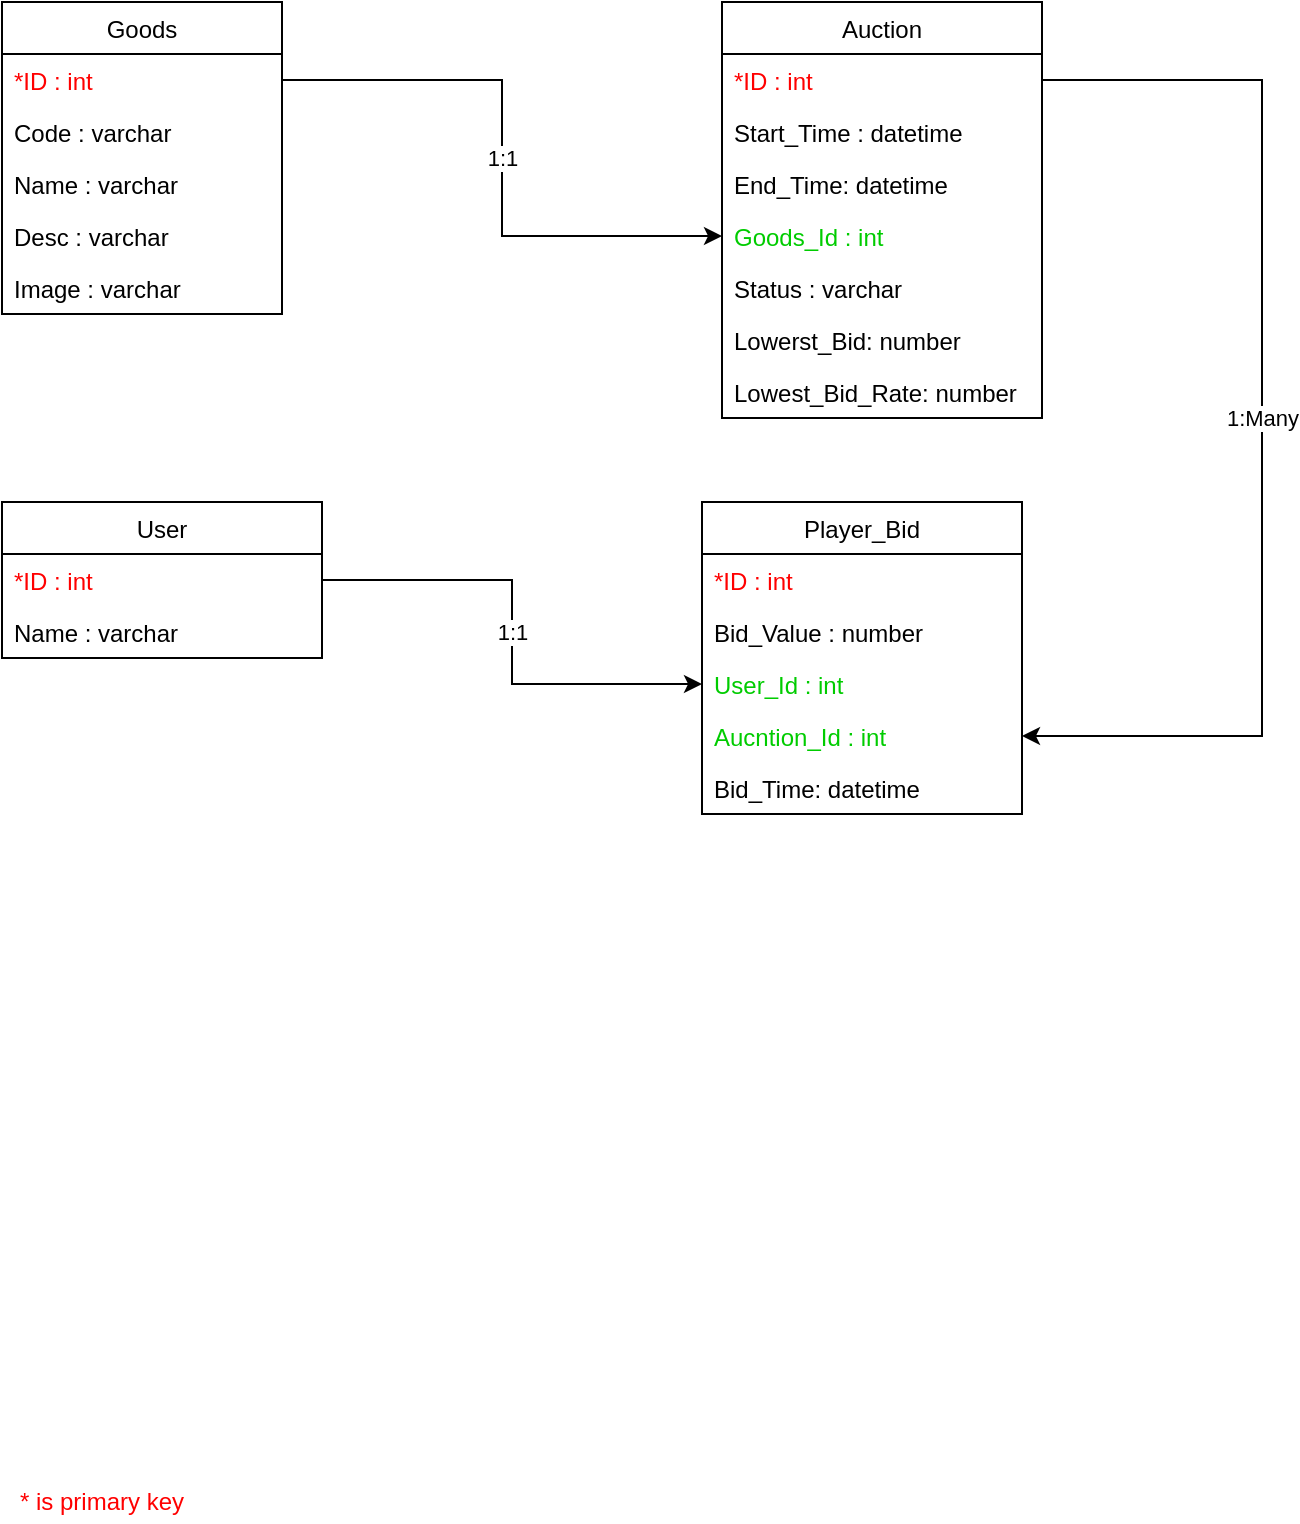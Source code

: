 <mxfile version="13.6.5" type="github" pages="6">
  <diagram id="C5RBs43oDa-KdzZeNtuy" name="DB_DESIGN">
    <mxGraphModel dx="1038" dy="580" grid="1" gridSize="10" guides="1" tooltips="1" connect="1" arrows="1" fold="1" page="1" pageScale="1" pageWidth="827" pageHeight="1169" math="0" shadow="0">
      <root>
        <mxCell id="WIyWlLk6GJQsqaUBKTNV-0" />
        <mxCell id="WIyWlLk6GJQsqaUBKTNV-1" parent="WIyWlLk6GJQsqaUBKTNV-0" />
        <mxCell id="klmerCUItKwA0fcdnIP1-17" value="1:1" style="rounded=0;orthogonalLoop=1;jettySize=auto;html=1;exitX=1;exitY=0.5;exitDx=0;exitDy=0;edgeStyle=orthogonalEdgeStyle;" edge="1" parent="WIyWlLk6GJQsqaUBKTNV-1" source="klmerCUItKwA0fcdnIP1-1" target="klmerCUItKwA0fcdnIP1-12">
          <mxGeometry relative="1" as="geometry" />
        </mxCell>
        <mxCell id="klmerCUItKwA0fcdnIP1-29" value="1:Many" style="edgeStyle=orthogonalEdgeStyle;rounded=0;orthogonalLoop=1;jettySize=auto;html=1;exitX=1;exitY=0.5;exitDx=0;exitDy=0;" edge="1" parent="WIyWlLk6GJQsqaUBKTNV-1" source="klmerCUItKwA0fcdnIP1-9" target="klmerCUItKwA0fcdnIP1-25">
          <mxGeometry relative="1" as="geometry">
            <Array as="points">
              <mxPoint x="710" y="79" />
              <mxPoint x="710" y="407" />
            </Array>
          </mxGeometry>
        </mxCell>
        <mxCell id="klmerCUItKwA0fcdnIP1-36" value="1:1" style="edgeStyle=orthogonalEdgeStyle;rounded=0;orthogonalLoop=1;jettySize=auto;html=1;exitX=1;exitY=0.5;exitDx=0;exitDy=0;entryX=0;entryY=0.5;entryDx=0;entryDy=0;" edge="1" parent="WIyWlLk6GJQsqaUBKTNV-1" source="klmerCUItKwA0fcdnIP1-31" target="klmerCUItKwA0fcdnIP1-24">
          <mxGeometry relative="1" as="geometry" />
        </mxCell>
        <mxCell id="klmerCUItKwA0fcdnIP1-0" value="Goods" style="swimlane;fontStyle=0;childLayout=stackLayout;horizontal=1;startSize=26;fillColor=none;horizontalStack=0;resizeParent=1;resizeParentMax=0;resizeLast=0;collapsible=1;marginBottom=0;" vertex="1" parent="WIyWlLk6GJQsqaUBKTNV-1">
          <mxGeometry x="80" y="40" width="140" height="156" as="geometry" />
        </mxCell>
        <mxCell id="klmerCUItKwA0fcdnIP1-1" value="*ID : int" style="text;strokeColor=none;fillColor=none;align=left;verticalAlign=top;spacingLeft=4;spacingRight=4;overflow=hidden;rotatable=0;points=[[0,0.5],[1,0.5]];portConstraint=eastwest;fontColor=#FF0000;" vertex="1" parent="klmerCUItKwA0fcdnIP1-0">
          <mxGeometry y="26" width="140" height="26" as="geometry" />
        </mxCell>
        <mxCell id="klmerCUItKwA0fcdnIP1-2" value="Code : varchar" style="text;strokeColor=none;fillColor=none;align=left;verticalAlign=top;spacingLeft=4;spacingRight=4;overflow=hidden;rotatable=0;points=[[0,0.5],[1,0.5]];portConstraint=eastwest;" vertex="1" parent="klmerCUItKwA0fcdnIP1-0">
          <mxGeometry y="52" width="140" height="26" as="geometry" />
        </mxCell>
        <mxCell id="klmerCUItKwA0fcdnIP1-3" value="Name : varchar" style="text;strokeColor=none;fillColor=none;align=left;verticalAlign=top;spacingLeft=4;spacingRight=4;overflow=hidden;rotatable=0;points=[[0,0.5],[1,0.5]];portConstraint=eastwest;" vertex="1" parent="klmerCUItKwA0fcdnIP1-0">
          <mxGeometry y="78" width="140" height="26" as="geometry" />
        </mxCell>
        <mxCell id="klmerCUItKwA0fcdnIP1-4" value="Desc : varchar" style="text;strokeColor=none;fillColor=none;align=left;verticalAlign=top;spacingLeft=4;spacingRight=4;overflow=hidden;rotatable=0;points=[[0,0.5],[1,0.5]];portConstraint=eastwest;" vertex="1" parent="klmerCUItKwA0fcdnIP1-0">
          <mxGeometry y="104" width="140" height="26" as="geometry" />
        </mxCell>
        <mxCell id="yHbcn2vn_1sII7F7Ms_P-0" value="Image : varchar" style="text;strokeColor=none;fillColor=none;align=left;verticalAlign=top;spacingLeft=4;spacingRight=4;overflow=hidden;rotatable=0;points=[[0,0.5],[1,0.5]];portConstraint=eastwest;" vertex="1" parent="klmerCUItKwA0fcdnIP1-0">
          <mxGeometry y="130" width="140" height="26" as="geometry" />
        </mxCell>
        <mxCell id="klmerCUItKwA0fcdnIP1-8" value="Auction" style="swimlane;fontStyle=0;childLayout=stackLayout;horizontal=1;startSize=26;fillColor=none;horizontalStack=0;resizeParent=1;resizeParentMax=0;resizeLast=0;collapsible=1;marginBottom=0;" vertex="1" parent="WIyWlLk6GJQsqaUBKTNV-1">
          <mxGeometry x="440" y="40" width="160" height="208" as="geometry" />
        </mxCell>
        <mxCell id="klmerCUItKwA0fcdnIP1-9" value="*ID : int" style="text;strokeColor=none;fillColor=none;align=left;verticalAlign=top;spacingLeft=4;spacingRight=4;overflow=hidden;rotatable=0;points=[[0,0.5],[1,0.5]];portConstraint=eastwest;fontColor=#FF0000;" vertex="1" parent="klmerCUItKwA0fcdnIP1-8">
          <mxGeometry y="26" width="160" height="26" as="geometry" />
        </mxCell>
        <mxCell id="klmerCUItKwA0fcdnIP1-10" value="Start_Time : datetime" style="text;strokeColor=none;fillColor=none;align=left;verticalAlign=top;spacingLeft=4;spacingRight=4;overflow=hidden;rotatable=0;points=[[0,0.5],[1,0.5]];portConstraint=eastwest;" vertex="1" parent="klmerCUItKwA0fcdnIP1-8">
          <mxGeometry y="52" width="160" height="26" as="geometry" />
        </mxCell>
        <mxCell id="klmerCUItKwA0fcdnIP1-11" value="End_Time: datetime" style="text;strokeColor=none;fillColor=none;align=left;verticalAlign=top;spacingLeft=4;spacingRight=4;overflow=hidden;rotatable=0;points=[[0,0.5],[1,0.5]];portConstraint=eastwest;" vertex="1" parent="klmerCUItKwA0fcdnIP1-8">
          <mxGeometry y="78" width="160" height="26" as="geometry" />
        </mxCell>
        <mxCell id="klmerCUItKwA0fcdnIP1-12" value="Goods_Id : int" style="text;strokeColor=none;fillColor=none;align=left;verticalAlign=top;spacingLeft=4;spacingRight=4;overflow=hidden;rotatable=0;points=[[0,0.5],[1,0.5]];portConstraint=eastwest;fontColor=#00CC00;" vertex="1" parent="klmerCUItKwA0fcdnIP1-8">
          <mxGeometry y="104" width="160" height="26" as="geometry" />
        </mxCell>
        <mxCell id="klmerCUItKwA0fcdnIP1-18" value="Status : varchar" style="text;strokeColor=none;fillColor=none;align=left;verticalAlign=top;spacingLeft=4;spacingRight=4;overflow=hidden;rotatable=0;points=[[0,0.5],[1,0.5]];portConstraint=eastwest;" vertex="1" parent="klmerCUItKwA0fcdnIP1-8">
          <mxGeometry y="130" width="160" height="26" as="geometry" />
        </mxCell>
        <mxCell id="klmerCUItKwA0fcdnIP1-19" value="Lowerst_Bid: number" style="text;strokeColor=none;fillColor=none;align=left;verticalAlign=top;spacingLeft=4;spacingRight=4;overflow=hidden;rotatable=0;points=[[0,0.5],[1,0.5]];portConstraint=eastwest;" vertex="1" parent="klmerCUItKwA0fcdnIP1-8">
          <mxGeometry y="156" width="160" height="26" as="geometry" />
        </mxCell>
        <mxCell id="klmerCUItKwA0fcdnIP1-20" value="Lowest_Bid_Rate: number" style="text;strokeColor=none;fillColor=none;align=left;verticalAlign=top;spacingLeft=4;spacingRight=4;overflow=hidden;rotatable=0;points=[[0,0.5],[1,0.5]];portConstraint=eastwest;" vertex="1" parent="klmerCUItKwA0fcdnIP1-8">
          <mxGeometry y="182" width="160" height="26" as="geometry" />
        </mxCell>
        <mxCell id="klmerCUItKwA0fcdnIP1-21" value="Player_Bid" style="swimlane;fontStyle=0;childLayout=stackLayout;horizontal=1;startSize=26;fillColor=none;horizontalStack=0;resizeParent=1;resizeParentMax=0;resizeLast=0;collapsible=1;marginBottom=0;" vertex="1" parent="WIyWlLk6GJQsqaUBKTNV-1">
          <mxGeometry x="430" y="290" width="160" height="156" as="geometry" />
        </mxCell>
        <mxCell id="klmerCUItKwA0fcdnIP1-22" value="*ID : int" style="text;strokeColor=none;fillColor=none;align=left;verticalAlign=top;spacingLeft=4;spacingRight=4;overflow=hidden;rotatable=0;points=[[0,0.5],[1,0.5]];portConstraint=eastwest;fontColor=#FF0000;" vertex="1" parent="klmerCUItKwA0fcdnIP1-21">
          <mxGeometry y="26" width="160" height="26" as="geometry" />
        </mxCell>
        <mxCell id="klmerCUItKwA0fcdnIP1-23" value="Bid_Value : number" style="text;strokeColor=none;fillColor=none;align=left;verticalAlign=top;spacingLeft=4;spacingRight=4;overflow=hidden;rotatable=0;points=[[0,0.5],[1,0.5]];portConstraint=eastwest;" vertex="1" parent="klmerCUItKwA0fcdnIP1-21">
          <mxGeometry y="52" width="160" height="26" as="geometry" />
        </mxCell>
        <mxCell id="klmerCUItKwA0fcdnIP1-24" value="User_Id : int" style="text;strokeColor=none;fillColor=none;align=left;verticalAlign=top;spacingLeft=4;spacingRight=4;overflow=hidden;rotatable=0;points=[[0,0.5],[1,0.5]];portConstraint=eastwest;fontColor=#00CC00;" vertex="1" parent="klmerCUItKwA0fcdnIP1-21">
          <mxGeometry y="78" width="160" height="26" as="geometry" />
        </mxCell>
        <mxCell id="klmerCUItKwA0fcdnIP1-25" value="Aucntion_Id : int" style="text;strokeColor=none;fillColor=none;align=left;verticalAlign=top;spacingLeft=4;spacingRight=4;overflow=hidden;rotatable=0;points=[[0,0.5],[1,0.5]];portConstraint=eastwest;fontColor=#00CC00;" vertex="1" parent="klmerCUItKwA0fcdnIP1-21">
          <mxGeometry y="104" width="160" height="26" as="geometry" />
        </mxCell>
        <mxCell id="klmerCUItKwA0fcdnIP1-26" value="Bid_Time: datetime" style="text;strokeColor=none;fillColor=none;align=left;verticalAlign=top;spacingLeft=4;spacingRight=4;overflow=hidden;rotatable=0;points=[[0,0.5],[1,0.5]];portConstraint=eastwest;" vertex="1" parent="klmerCUItKwA0fcdnIP1-21">
          <mxGeometry y="130" width="160" height="26" as="geometry" />
        </mxCell>
        <mxCell id="klmerCUItKwA0fcdnIP1-30" value="User" style="swimlane;fontStyle=0;childLayout=stackLayout;horizontal=1;startSize=26;fillColor=none;horizontalStack=0;resizeParent=1;resizeParentMax=0;resizeLast=0;collapsible=1;marginBottom=0;" vertex="1" parent="WIyWlLk6GJQsqaUBKTNV-1">
          <mxGeometry x="80" y="290" width="160" height="78" as="geometry" />
        </mxCell>
        <mxCell id="klmerCUItKwA0fcdnIP1-31" value="*ID : int" style="text;strokeColor=none;fillColor=none;align=left;verticalAlign=top;spacingLeft=4;spacingRight=4;overflow=hidden;rotatable=0;points=[[0,0.5],[1,0.5]];portConstraint=eastwest;fontColor=#FF0000;" vertex="1" parent="klmerCUItKwA0fcdnIP1-30">
          <mxGeometry y="26" width="160" height="26" as="geometry" />
        </mxCell>
        <mxCell id="klmerCUItKwA0fcdnIP1-32" value="Name : varchar" style="text;strokeColor=none;fillColor=none;align=left;verticalAlign=top;spacingLeft=4;spacingRight=4;overflow=hidden;rotatable=0;points=[[0,0.5],[1,0.5]];portConstraint=eastwest;" vertex="1" parent="klmerCUItKwA0fcdnIP1-30">
          <mxGeometry y="52" width="160" height="26" as="geometry" />
        </mxCell>
        <mxCell id="0mwT8e_YFJbKzW__6ryf-1" value="* is primary key" style="text;html=1;align=center;verticalAlign=middle;whiteSpace=wrap;rounded=0;fontColor=#FF0000;" vertex="1" parent="WIyWlLk6GJQsqaUBKTNV-1">
          <mxGeometry x="80" y="780" width="100" height="20" as="geometry" />
        </mxCell>
      </root>
    </mxGraphModel>
  </diagram>
  <diagram id="kLHU0KZEsfXwMFLjSYBx" name="Class_Definition">
    <mxGraphModel dx="1038" dy="580" grid="1" gridSize="10" guides="1" tooltips="1" connect="1" arrows="1" fold="1" page="1" pageScale="1" pageWidth="827" pageHeight="1169" math="0" shadow="0">
      <root>
        <mxCell id="MElQOvYxI6ku7MPd9Wke-0" />
        <mxCell id="MElQOvYxI6ku7MPd9Wke-1" parent="MElQOvYxI6ku7MPd9Wke-0" />
        <mxCell id="oSJbbBMrBYfOpdTM90HA-0" style="edgeStyle=orthogonalEdgeStyle;rounded=0;orthogonalLoop=1;jettySize=auto;html=1;exitX=0.5;exitY=0;exitDx=0;exitDy=0;entryX=0.666;entryY=-0.038;entryDx=0;entryDy=0;entryPerimeter=0;" edge="1" parent="MElQOvYxI6ku7MPd9Wke-1" source="8fNJ6PqkXvnOYLebBh8P-0" target="8fNJ6PqkXvnOYLebBh8P-0">
          <mxGeometry relative="1" as="geometry" />
        </mxCell>
        <mxCell id="8fNJ6PqkXvnOYLebBh8P-0" value="Goods" style="swimlane;fontStyle=0;childLayout=stackLayout;horizontal=1;startSize=26;fillColor=none;horizontalStack=0;resizeParent=1;resizeParentMax=0;resizeLast=0;collapsible=1;marginBottom=0;" vertex="1" parent="MElQOvYxI6ku7MPd9Wke-1">
          <mxGeometry x="600" y="40" width="140" height="130" as="geometry" />
        </mxCell>
        <mxCell id="8fNJ6PqkXvnOYLebBh8P-1" value="ID : int" style="text;strokeColor=none;fillColor=none;align=left;verticalAlign=top;spacingLeft=4;spacingRight=4;overflow=hidden;rotatable=0;points=[[0,0.5],[1,0.5]];portConstraint=eastwest;" vertex="1" parent="8fNJ6PqkXvnOYLebBh8P-0">
          <mxGeometry y="26" width="140" height="26" as="geometry" />
        </mxCell>
        <mxCell id="8fNJ6PqkXvnOYLebBh8P-2" value="Code : String" style="text;strokeColor=none;fillColor=none;align=left;verticalAlign=top;spacingLeft=4;spacingRight=4;overflow=hidden;rotatable=0;points=[[0,0.5],[1,0.5]];portConstraint=eastwest;" vertex="1" parent="8fNJ6PqkXvnOYLebBh8P-0">
          <mxGeometry y="52" width="140" height="26" as="geometry" />
        </mxCell>
        <mxCell id="8fNJ6PqkXvnOYLebBh8P-3" value="Name : String" style="text;strokeColor=none;fillColor=none;align=left;verticalAlign=top;spacingLeft=4;spacingRight=4;overflow=hidden;rotatable=0;points=[[0,0.5],[1,0.5]];portConstraint=eastwest;" vertex="1" parent="8fNJ6PqkXvnOYLebBh8P-0">
          <mxGeometry y="78" width="140" height="26" as="geometry" />
        </mxCell>
        <mxCell id="8fNJ6PqkXvnOYLebBh8P-4" value="Desc : String" style="text;strokeColor=none;fillColor=none;align=left;verticalAlign=top;spacingLeft=4;spacingRight=4;overflow=hidden;rotatable=0;points=[[0,0.5],[1,0.5]];portConstraint=eastwest;" vertex="1" parent="8fNJ6PqkXvnOYLebBh8P-0">
          <mxGeometry y="104" width="140" height="26" as="geometry" />
        </mxCell>
        <mxCell id="8fNJ6PqkXvnOYLebBh8P-5" value="Auction" style="swimlane;fontStyle=0;childLayout=stackLayout;horizontal=1;startSize=26;fillColor=none;horizontalStack=0;resizeParent=1;resizeParentMax=0;resizeLast=0;collapsible=1;marginBottom=0;" vertex="1" parent="MElQOvYxI6ku7MPd9Wke-1">
          <mxGeometry x="600" y="200" width="160" height="210" as="geometry" />
        </mxCell>
        <mxCell id="8fNJ6PqkXvnOYLebBh8P-6" value="ID : int" style="text;strokeColor=none;fillColor=none;align=left;verticalAlign=top;spacingLeft=4;spacingRight=4;overflow=hidden;rotatable=0;points=[[0,0.5],[1,0.5]];portConstraint=eastwest;" vertex="1" parent="8fNJ6PqkXvnOYLebBh8P-5">
          <mxGeometry y="26" width="160" height="26" as="geometry" />
        </mxCell>
        <mxCell id="8fNJ6PqkXvnOYLebBh8P-7" value="StartTime : Date" style="text;strokeColor=none;fillColor=none;align=left;verticalAlign=top;spacingLeft=4;spacingRight=4;overflow=hidden;rotatable=0;points=[[0,0.5],[1,0.5]];portConstraint=eastwest;" vertex="1" parent="8fNJ6PqkXvnOYLebBh8P-5">
          <mxGeometry y="52" width="160" height="28" as="geometry" />
        </mxCell>
        <mxCell id="8fNJ6PqkXvnOYLebBh8P-8" value="EndTime: Date" style="text;strokeColor=none;fillColor=none;align=left;verticalAlign=top;spacingLeft=4;spacingRight=4;overflow=hidden;rotatable=0;points=[[0,0.5],[1,0.5]];portConstraint=eastwest;" vertex="1" parent="8fNJ6PqkXvnOYLebBh8P-5">
          <mxGeometry y="80" width="160" height="26" as="geometry" />
        </mxCell>
        <mxCell id="8fNJ6PqkXvnOYLebBh8P-9" value="GoodsId : int" style="text;strokeColor=none;fillColor=none;align=left;verticalAlign=top;spacingLeft=4;spacingRight=4;overflow=hidden;rotatable=0;points=[[0,0.5],[1,0.5]];portConstraint=eastwest;" vertex="1" parent="8fNJ6PqkXvnOYLebBh8P-5">
          <mxGeometry y="106" width="160" height="26" as="geometry" />
        </mxCell>
        <mxCell id="8fNJ6PqkXvnOYLebBh8P-10" value="Status : String" style="text;strokeColor=none;fillColor=none;align=left;verticalAlign=top;spacingLeft=4;spacingRight=4;overflow=hidden;rotatable=0;points=[[0,0.5],[1,0.5]];portConstraint=eastwest;" vertex="1" parent="8fNJ6PqkXvnOYLebBh8P-5">
          <mxGeometry y="132" width="160" height="26" as="geometry" />
        </mxCell>
        <mxCell id="8fNJ6PqkXvnOYLebBh8P-11" value="LowestBit: BigDecimal" style="text;strokeColor=none;fillColor=none;align=left;verticalAlign=top;spacingLeft=4;spacingRight=4;overflow=hidden;rotatable=0;points=[[0,0.5],[1,0.5]];portConstraint=eastwest;" vertex="1" parent="8fNJ6PqkXvnOYLebBh8P-5">
          <mxGeometry y="158" width="160" height="26" as="geometry" />
        </mxCell>
        <mxCell id="8fNJ6PqkXvnOYLebBh8P-12" value="LowestBitRate: BigDecimal" style="text;strokeColor=none;fillColor=none;align=left;verticalAlign=top;spacingLeft=4;spacingRight=4;overflow=hidden;rotatable=0;points=[[0,0.5],[1,0.5]];portConstraint=eastwest;" vertex="1" parent="8fNJ6PqkXvnOYLebBh8P-5">
          <mxGeometry y="184" width="160" height="26" as="geometry" />
        </mxCell>
        <mxCell id="oSJbbBMrBYfOpdTM90HA-2" style="edgeStyle=orthogonalEdgeStyle;rounded=0;orthogonalLoop=1;jettySize=auto;html=1;exitX=1;exitY=0.5;exitDx=0;exitDy=0;entryX=0;entryY=0.5;entryDx=0;entryDy=0;" edge="1" parent="MElQOvYxI6ku7MPd9Wke-1" source="C63-UEp8lDTE3bO_D5SY-1" target="8fNJ6PqkXvnOYLebBh8P-1">
          <mxGeometry relative="1" as="geometry">
            <Array as="points">
              <mxPoint x="455" y="169" />
              <mxPoint x="455" y="79" />
            </Array>
          </mxGeometry>
        </mxCell>
        <mxCell id="dF_L5vLX6th-ETsoHAqs-0" style="edgeStyle=orthogonalEdgeStyle;rounded=0;orthogonalLoop=1;jettySize=auto;html=1;exitX=1;exitY=0.5;exitDx=0;exitDy=0;entryX=0.003;entryY=0.071;entryDx=0;entryDy=0;entryPerimeter=0;fontColor=#00CC00;" edge="1" parent="MElQOvYxI6ku7MPd9Wke-1" source="C63-UEp8lDTE3bO_D5SY-2" target="8fNJ6PqkXvnOYLebBh8P-5">
          <mxGeometry relative="1" as="geometry">
            <Array as="points">
              <mxPoint x="480" y="196" />
              <mxPoint x="480" y="240" />
              <mxPoint x="601" y="240" />
            </Array>
          </mxGeometry>
        </mxCell>
        <mxCell id="Pw0H057LLdoqqoUY5xhJ-0" value="PlayerBetRequest" style="swimlane;fontStyle=0;childLayout=stackLayout;horizontal=1;startSize=26;fillColor=none;horizontalStack=0;resizeParent=1;resizeParentMax=0;resizeLast=0;collapsible=1;marginBottom=0;" vertex="1" parent="MElQOvYxI6ku7MPd9Wke-1">
          <mxGeometry x="70" y="250" width="240" height="104" as="geometry" />
        </mxCell>
        <mxCell id="Pw0H057LLdoqqoUY5xhJ-1" value="Goods" style="text;strokeColor=none;fillColor=none;align=left;verticalAlign=top;spacingLeft=4;spacingRight=4;overflow=hidden;rotatable=0;points=[[0,0.5],[1,0.5]];portConstraint=eastwest;" vertex="1" parent="Pw0H057LLdoqqoUY5xhJ-0">
          <mxGeometry y="26" width="240" height="26" as="geometry" />
        </mxCell>
        <mxCell id="Pw0H057LLdoqqoUY5xhJ-2" value="Aucntion" style="text;strokeColor=none;fillColor=none;align=left;verticalAlign=top;spacingLeft=4;spacingRight=4;overflow=hidden;rotatable=0;points=[[0,0.5],[1,0.5]];portConstraint=eastwest;" vertex="1" parent="Pw0H057LLdoqqoUY5xhJ-0">
          <mxGeometry y="52" width="240" height="26" as="geometry" />
        </mxCell>
        <mxCell id="RQVwUA4U_4PH-tZFBo40-22" value="PlayerBid" style="text;strokeColor=none;fillColor=none;align=left;verticalAlign=top;spacingLeft=4;spacingRight=4;overflow=hidden;rotatable=0;points=[[0,0.5],[1,0.5]];portConstraint=eastwest;" vertex="1" parent="Pw0H057LLdoqqoUY5xhJ-0">
          <mxGeometry y="78" width="240" height="26" as="geometry" />
        </mxCell>
        <mxCell id="C63-UEp8lDTE3bO_D5SY-0" value="AuctionInformationResponse" style="swimlane;fontStyle=0;childLayout=stackLayout;horizontal=1;startSize=26;fillColor=none;horizontalStack=0;resizeParent=1;resizeParentMax=0;resizeLast=0;collapsible=1;marginBottom=0;" vertex="1" parent="MElQOvYxI6ku7MPd9Wke-1">
          <mxGeometry x="70" y="130" width="240" height="80" as="geometry" />
        </mxCell>
        <mxCell id="C63-UEp8lDTE3bO_D5SY-1" value="Goods" style="text;strokeColor=none;fillColor=none;align=left;verticalAlign=top;spacingLeft=4;spacingRight=4;overflow=hidden;rotatable=0;points=[[0,0.5],[1,0.5]];portConstraint=eastwest;" vertex="1" parent="C63-UEp8lDTE3bO_D5SY-0">
          <mxGeometry y="26" width="240" height="26" as="geometry" />
        </mxCell>
        <mxCell id="C63-UEp8lDTE3bO_D5SY-2" value="Aucntion" style="text;strokeColor=none;fillColor=none;align=left;verticalAlign=top;spacingLeft=4;spacingRight=4;overflow=hidden;rotatable=0;points=[[0,0.5],[1,0.5]];portConstraint=eastwest;" vertex="1" parent="C63-UEp8lDTE3bO_D5SY-0">
          <mxGeometry y="52" width="240" height="28" as="geometry" />
        </mxCell>
        <mxCell id="RQVwUA4U_4PH-tZFBo40-0" value="ResponseCommon" style="swimlane;fontStyle=0;childLayout=stackLayout;horizontal=1;startSize=26;fillColor=none;horizontalStack=0;resizeParent=1;resizeParentMax=0;resizeLast=0;collapsible=1;marginBottom=0;" vertex="1" parent="MElQOvYxI6ku7MPd9Wke-1">
          <mxGeometry x="70" y="10" width="240" height="78" as="geometry" />
        </mxCell>
        <mxCell id="RQVwUA4U_4PH-tZFBo40-1" value="ResponseCode : String" style="text;strokeColor=none;fillColor=none;align=left;verticalAlign=top;spacingLeft=4;spacingRight=4;overflow=hidden;rotatable=0;points=[[0,0.5],[1,0.5]];portConstraint=eastwest;" vertex="1" parent="RQVwUA4U_4PH-tZFBo40-0">
          <mxGeometry y="26" width="240" height="26" as="geometry" />
        </mxCell>
        <mxCell id="RQVwUA4U_4PH-tZFBo40-2" value="ResponseMsg : String" style="text;strokeColor=none;fillColor=none;align=left;verticalAlign=top;spacingLeft=4;spacingRight=4;overflow=hidden;rotatable=0;points=[[0,0.5],[1,0.5]];portConstraint=eastwest;" vertex="1" parent="RQVwUA4U_4PH-tZFBo40-0">
          <mxGeometry y="52" width="240" height="26" as="geometry" />
        </mxCell>
        <mxCell id="RQVwUA4U_4PH-tZFBo40-16" style="edgeStyle=orthogonalEdgeStyle;rounded=0;orthogonalLoop=1;jettySize=auto;html=1;exitX=0;exitY=0.5;exitDx=0;exitDy=0;fontColor=#00CC00;entryX=0;entryY=0.5;entryDx=0;entryDy=0;" edge="1" parent="MElQOvYxI6ku7MPd9Wke-1" source="Pw0H057LLdoqqoUY5xhJ-1" target="RQVwUA4U_4PH-tZFBo40-1">
          <mxGeometry relative="1" as="geometry">
            <mxPoint x="20" y="40" as="targetPoint" />
            <Array as="points">
              <mxPoint x="20" y="289" />
              <mxPoint x="20" y="49" />
            </Array>
          </mxGeometry>
        </mxCell>
        <mxCell id="RQVwUA4U_4PH-tZFBo40-20" value="extend" style="edgeLabel;html=1;align=center;verticalAlign=middle;resizable=0;points=[];fontColor=#000000;" vertex="1" connectable="0" parent="RQVwUA4U_4PH-tZFBo40-16">
          <mxGeometry x="0.068" y="1" relative="1" as="geometry">
            <mxPoint as="offset" />
          </mxGeometry>
        </mxCell>
        <mxCell id="RQVwUA4U_4PH-tZFBo40-19" value="extend" style="edgeStyle=orthogonalEdgeStyle;rounded=0;orthogonalLoop=1;jettySize=auto;html=1;entryX=-0.007;entryY=0.008;entryDx=0;entryDy=0;entryPerimeter=0;" edge="1" parent="MElQOvYxI6ku7MPd9Wke-1" source="C63-UEp8lDTE3bO_D5SY-1" target="RQVwUA4U_4PH-tZFBo40-2">
          <mxGeometry relative="1" as="geometry">
            <mxPoint x="90" y="220" as="sourcePoint" />
            <Array as="points">
              <mxPoint x="50" y="169" />
              <mxPoint x="50" y="62" />
            </Array>
          </mxGeometry>
        </mxCell>
        <mxCell id="8fNJ6PqkXvnOYLebBh8P-21" value="User" style="swimlane;fontStyle=0;childLayout=stackLayout;horizontal=1;startSize=26;fillColor=none;horizontalStack=0;resizeParent=1;resizeParentMax=0;resizeLast=0;collapsible=1;marginBottom=0;" vertex="1" parent="MElQOvYxI6ku7MPd9Wke-1">
          <mxGeometry x="600" y="440" width="160" height="78" as="geometry" />
        </mxCell>
        <mxCell id="8fNJ6PqkXvnOYLebBh8P-22" value="ID : int" style="text;strokeColor=none;fillColor=none;align=left;verticalAlign=top;spacingLeft=4;spacingRight=4;overflow=hidden;rotatable=0;points=[[0,0.5],[1,0.5]];portConstraint=eastwest;" vertex="1" parent="8fNJ6PqkXvnOYLebBh8P-21">
          <mxGeometry y="26" width="160" height="26" as="geometry" />
        </mxCell>
        <mxCell id="8fNJ6PqkXvnOYLebBh8P-23" value="Name : String" style="text;strokeColor=none;fillColor=none;align=left;verticalAlign=top;spacingLeft=4;spacingRight=4;overflow=hidden;rotatable=0;points=[[0,0.5],[1,0.5]];portConstraint=eastwest;" vertex="1" parent="8fNJ6PqkXvnOYLebBh8P-21">
          <mxGeometry y="52" width="160" height="26" as="geometry" />
        </mxCell>
        <mxCell id="8fNJ6PqkXvnOYLebBh8P-14" value="PlayerBid" style="swimlane;fontStyle=0;childLayout=stackLayout;horizontal=1;startSize=26;fillColor=none;horizontalStack=0;resizeParent=1;resizeParentMax=0;resizeLast=0;collapsible=1;marginBottom=0;" vertex="1" parent="MElQOvYxI6ku7MPd9Wke-1">
          <mxGeometry x="600" y="560" width="160" height="156" as="geometry" />
        </mxCell>
        <mxCell id="8fNJ6PqkXvnOYLebBh8P-15" value="ID : int" style="text;strokeColor=none;fillColor=none;align=left;verticalAlign=top;spacingLeft=4;spacingRight=4;overflow=hidden;rotatable=0;points=[[0,0.5],[1,0.5]];portConstraint=eastwest;" vertex="1" parent="8fNJ6PqkXvnOYLebBh8P-14">
          <mxGeometry y="26" width="160" height="26" as="geometry" />
        </mxCell>
        <mxCell id="8fNJ6PqkXvnOYLebBh8P-16" value="BidValue : BigDecimal" style="text;strokeColor=none;fillColor=none;align=left;verticalAlign=top;spacingLeft=4;spacingRight=4;overflow=hidden;rotatable=0;points=[[0,0.5],[1,0.5]];portConstraint=eastwest;" vertex="1" parent="8fNJ6PqkXvnOYLebBh8P-14">
          <mxGeometry y="52" width="160" height="26" as="geometry" />
        </mxCell>
        <mxCell id="8fNJ6PqkXvnOYLebBh8P-17" value="UserId : int" style="text;strokeColor=none;fillColor=none;align=left;verticalAlign=top;spacingLeft=4;spacingRight=4;overflow=hidden;rotatable=0;points=[[0,0.5],[1,0.5]];portConstraint=eastwest;" vertex="1" parent="8fNJ6PqkXvnOYLebBh8P-14">
          <mxGeometry y="78" width="160" height="26" as="geometry" />
        </mxCell>
        <mxCell id="8fNJ6PqkXvnOYLebBh8P-18" value="AucntionId : int" style="text;strokeColor=none;fillColor=none;align=left;verticalAlign=top;spacingLeft=4;spacingRight=4;overflow=hidden;rotatable=0;points=[[0,0.5],[1,0.5]];portConstraint=eastwest;" vertex="1" parent="8fNJ6PqkXvnOYLebBh8P-14">
          <mxGeometry y="104" width="160" height="26" as="geometry" />
        </mxCell>
        <mxCell id="8fNJ6PqkXvnOYLebBh8P-19" value="BidTime: Date" style="text;strokeColor=none;fillColor=none;align=left;verticalAlign=top;spacingLeft=4;spacingRight=4;overflow=hidden;rotatable=0;points=[[0,0.5],[1,0.5]];portConstraint=eastwest;" vertex="1" parent="8fNJ6PqkXvnOYLebBh8P-14">
          <mxGeometry y="130" width="160" height="26" as="geometry" />
        </mxCell>
        <mxCell id="RQVwUA4U_4PH-tZFBo40-23" style="edgeStyle=orthogonalEdgeStyle;rounded=0;orthogonalLoop=1;jettySize=auto;html=1;exitX=1;exitY=0.5;exitDx=0;exitDy=0;entryX=0;entryY=0.5;entryDx=0;entryDy=0;fontColor=#000000;" edge="1" parent="MElQOvYxI6ku7MPd9Wke-1" source="Pw0H057LLdoqqoUY5xhJ-1" target="8fNJ6PqkXvnOYLebBh8P-1">
          <mxGeometry relative="1" as="geometry">
            <Array as="points">
              <mxPoint x="520" y="289" />
              <mxPoint x="520" y="79" />
            </Array>
          </mxGeometry>
        </mxCell>
        <mxCell id="RQVwUA4U_4PH-tZFBo40-24" style="edgeStyle=orthogonalEdgeStyle;rounded=0;orthogonalLoop=1;jettySize=auto;html=1;exitX=1;exitY=0.5;exitDx=0;exitDy=0;entryX=0;entryY=0.5;entryDx=0;entryDy=0;fontColor=#000000;" edge="1" parent="MElQOvYxI6ku7MPd9Wke-1" source="Pw0H057LLdoqqoUY5xhJ-2" target="8fNJ6PqkXvnOYLebBh8P-6">
          <mxGeometry relative="1" as="geometry" />
        </mxCell>
        <mxCell id="RQVwUA4U_4PH-tZFBo40-26" style="edgeStyle=orthogonalEdgeStyle;rounded=0;orthogonalLoop=1;jettySize=auto;html=1;exitX=1;exitY=0.5;exitDx=0;exitDy=0;fontColor=#000000;" edge="1" parent="MElQOvYxI6ku7MPd9Wke-1" source="RQVwUA4U_4PH-tZFBo40-22" target="8fNJ6PqkXvnOYLebBh8P-15">
          <mxGeometry relative="1" as="geometry">
            <Array as="points">
              <mxPoint x="390" y="341" />
              <mxPoint x="390" y="599" />
            </Array>
          </mxGeometry>
        </mxCell>
        <mxCell id="WDasSaC8gyD1R12OS-5U-0" value="AuctionResultResponse" style="swimlane;fontStyle=0;childLayout=stackLayout;horizontal=1;startSize=26;fillColor=none;horizontalStack=0;resizeParent=1;resizeParentMax=0;resizeLast=0;collapsible=1;marginBottom=0;" vertex="1" parent="MElQOvYxI6ku7MPd9Wke-1">
          <mxGeometry x="70" y="410" width="240" height="104" as="geometry" />
        </mxCell>
        <mxCell id="WDasSaC8gyD1R12OS-5U-1" value="Goods" style="text;strokeColor=none;fillColor=none;align=left;verticalAlign=top;spacingLeft=4;spacingRight=4;overflow=hidden;rotatable=0;points=[[0,0.5],[1,0.5]];portConstraint=eastwest;" vertex="1" parent="WDasSaC8gyD1R12OS-5U-0">
          <mxGeometry y="26" width="240" height="26" as="geometry" />
        </mxCell>
        <mxCell id="WDasSaC8gyD1R12OS-5U-2" value="Aucntion" style="text;strokeColor=none;fillColor=none;align=left;verticalAlign=top;spacingLeft=4;spacingRight=4;overflow=hidden;rotatable=0;points=[[0,0.5],[1,0.5]];portConstraint=eastwest;" vertex="1" parent="WDasSaC8gyD1R12OS-5U-0">
          <mxGeometry y="52" width="240" height="26" as="geometry" />
        </mxCell>
        <mxCell id="WDasSaC8gyD1R12OS-5U-3" value="PlayerBidAndUser : List" style="text;strokeColor=none;fillColor=none;align=left;verticalAlign=top;spacingLeft=4;spacingRight=4;overflow=hidden;rotatable=0;points=[[0,0.5],[1,0.5]];portConstraint=eastwest;" vertex="1" parent="WDasSaC8gyD1R12OS-5U-0">
          <mxGeometry y="78" width="240" height="26" as="geometry" />
        </mxCell>
        <mxCell id="WDasSaC8gyD1R12OS-5U-4" style="edgeStyle=orthogonalEdgeStyle;rounded=0;orthogonalLoop=1;jettySize=auto;html=1;exitX=0;exitY=0.5;exitDx=0;exitDy=0;entryX=0;entryY=0.5;entryDx=0;entryDy=0;fontColor=#000000;" edge="1" parent="MElQOvYxI6ku7MPd9Wke-1" source="WDasSaC8gyD1R12OS-5U-1" target="RQVwUA4U_4PH-tZFBo40-2">
          <mxGeometry relative="1" as="geometry">
            <Array as="points">
              <mxPoint x="40" y="449" />
              <mxPoint x="40" y="75" />
            </Array>
          </mxGeometry>
        </mxCell>
        <mxCell id="WDasSaC8gyD1R12OS-5U-6" value="extend" style="edgeLabel;html=1;align=center;verticalAlign=middle;resizable=0;points=[];fontColor=#000000;" vertex="1" connectable="0" parent="WDasSaC8gyD1R12OS-5U-4">
          <mxGeometry x="-0.583" y="-4" relative="1" as="geometry">
            <mxPoint x="-4" y="-4" as="offset" />
          </mxGeometry>
        </mxCell>
        <mxCell id="IE8hYNm2olKt4NXKerzm-0" value="PlayerBidAndUser" style="swimlane;fontStyle=0;childLayout=stackLayout;horizontal=1;startSize=26;fillColor=none;horizontalStack=0;resizeParent=1;resizeParentMax=0;resizeLast=0;collapsible=1;marginBottom=0;" vertex="1" parent="MElQOvYxI6ku7MPd9Wke-1">
          <mxGeometry x="70" y="560" width="240" height="78" as="geometry" />
        </mxCell>
        <mxCell id="IE8hYNm2olKt4NXKerzm-1" value="PlayerBid" style="text;strokeColor=none;fillColor=none;align=left;verticalAlign=top;spacingLeft=4;spacingRight=4;overflow=hidden;rotatable=0;points=[[0,0.5],[1,0.5]];portConstraint=eastwest;" vertex="1" parent="IE8hYNm2olKt4NXKerzm-0">
          <mxGeometry y="26" width="240" height="26" as="geometry" />
        </mxCell>
        <mxCell id="IE8hYNm2olKt4NXKerzm-2" value="User" style="text;strokeColor=none;fillColor=none;align=left;verticalAlign=top;spacingLeft=4;spacingRight=4;overflow=hidden;rotatable=0;points=[[0,0.5],[1,0.5]];portConstraint=eastwest;" vertex="1" parent="IE8hYNm2olKt4NXKerzm-0">
          <mxGeometry y="52" width="240" height="26" as="geometry" />
        </mxCell>
        <mxCell id="IE8hYNm2olKt4NXKerzm-4" style="edgeStyle=orthogonalEdgeStyle;rounded=0;orthogonalLoop=1;jettySize=auto;html=1;exitX=0;exitY=0.5;exitDx=0;exitDy=0;entryX=0;entryY=0.5;entryDx=0;entryDy=0;fontColor=#000000;" edge="1" parent="MElQOvYxI6ku7MPd9Wke-1" source="WDasSaC8gyD1R12OS-5U-3" target="IE8hYNm2olKt4NXKerzm-1">
          <mxGeometry relative="1" as="geometry" />
        </mxCell>
        <mxCell id="IE8hYNm2olKt4NXKerzm-5" style="edgeStyle=orthogonalEdgeStyle;rounded=0;orthogonalLoop=1;jettySize=auto;html=1;entryX=0;entryY=0.5;entryDx=0;entryDy=0;fontColor=#000000;" edge="1" parent="MElQOvYxI6ku7MPd9Wke-1" source="WDasSaC8gyD1R12OS-5U-2" target="8fNJ6PqkXvnOYLebBh8P-6">
          <mxGeometry relative="1" as="geometry">
            <Array as="points">
              <mxPoint x="550" y="475" />
              <mxPoint x="550" y="239" />
            </Array>
          </mxGeometry>
        </mxCell>
        <mxCell id="IE8hYNm2olKt4NXKerzm-6" style="edgeStyle=orthogonalEdgeStyle;rounded=0;orthogonalLoop=1;jettySize=auto;html=1;entryX=0;entryY=0.5;entryDx=0;entryDy=0;fontColor=#000000;" edge="1" parent="MElQOvYxI6ku7MPd9Wke-1" source="IE8hYNm2olKt4NXKerzm-2" target="8fNJ6PqkXvnOYLebBh8P-22">
          <mxGeometry relative="1" as="geometry">
            <Array as="points">
              <mxPoint x="455" y="625" />
              <mxPoint x="455" y="510" />
              <mxPoint x="570" y="510" />
              <mxPoint x="570" y="479" />
            </Array>
          </mxGeometry>
        </mxCell>
        <mxCell id="IE8hYNm2olKt4NXKerzm-8" style="edgeStyle=orthogonalEdgeStyle;rounded=0;orthogonalLoop=1;jettySize=auto;html=1;entryX=0;entryY=0.5;entryDx=0;entryDy=0;fontColor=#000000;" edge="1" parent="MElQOvYxI6ku7MPd9Wke-1" source="IE8hYNm2olKt4NXKerzm-1" target="8fNJ6PqkXvnOYLebBh8P-15">
          <mxGeometry relative="1" as="geometry">
            <Array as="points">
              <mxPoint x="390" y="599" />
              <mxPoint x="390" y="599" />
            </Array>
          </mxGeometry>
        </mxCell>
      </root>
    </mxGraphModel>
  </diagram>
  <diagram id="vWbqcFO_lUKcpxeVz8K7" name="Get_Auction_Information">
    <mxGraphModel dx="1865" dy="580" grid="1" gridSize="10" guides="1" tooltips="1" connect="1" arrows="1" fold="1" page="1" pageScale="1" pageWidth="827" pageHeight="1169" math="0" shadow="0">
      <root>
        <mxCell id="4Vxx2f3xJ7-88e2hnjxp-0" />
        <mxCell id="4Vxx2f3xJ7-88e2hnjxp-1" parent="4Vxx2f3xJ7-88e2hnjxp-0" />
        <mxCell id="4Vxx2f3xJ7-88e2hnjxp-2" value="Api Uri : /get_aunction_information/:goods_code" style="swimlane;html=1;childLayout=stackLayout;resizeParent=1;resizeParentMax=0;horizontal=1;startSize=20;horizontalStack=0;" vertex="1" parent="4Vxx2f3xJ7-88e2hnjxp-1">
          <mxGeometry x="-10" y="90" width="800" height="700" as="geometry" />
        </mxCell>
        <mxCell id="4Vxx2f3xJ7-88e2hnjxp-9" value="Client" style="swimlane;html=1;startSize=20;horizontal=0;" vertex="1" parent="4Vxx2f3xJ7-88e2hnjxp-2">
          <mxGeometry y="20" width="800" height="170" as="geometry" />
        </mxCell>
        <mxCell id="4Vxx2f3xJ7-88e2hnjxp-10" value="Http Request" style="rounded=1;whiteSpace=wrap;html=1;" vertex="1" parent="4Vxx2f3xJ7-88e2hnjxp-9">
          <mxGeometry x="40" y="40" width="120" height="60" as="geometry" />
        </mxCell>
        <mxCell id="fxhbghjtS4qTK7Sk3ry7-1" style="edgeStyle=orthogonalEdgeStyle;rounded=0;orthogonalLoop=1;jettySize=auto;html=1;fontColor=#000000;" edge="1" parent="4Vxx2f3xJ7-88e2hnjxp-9" source="ZLn3TWq62KgtK1NyiZkL-2" target="fxhbghjtS4qTK7Sk3ry7-0">
          <mxGeometry relative="1" as="geometry" />
        </mxCell>
        <mxCell id="ZLn3TWq62KgtK1NyiZkL-2" value="&lt;font color=&quot;#000000&quot;&gt;Display&lt;br&gt;&lt;/font&gt;&lt;span style=&quot;color: rgb(0 , 0 , 0)&quot;&gt;&amp;nbsp; Show Information:&lt;/span&gt;&lt;font color=&quot;#000000&quot;&gt;&lt;br&gt;Goods : Image,Code,Name,Desc&lt;br&gt;Auction : Status,&lt;/font&gt;&lt;span style=&quot;color: rgb(0 , 0 , 0) ; text-align: left&quot;&gt;Start_Time,&lt;/span&gt;&lt;span style=&quot;color: rgb(0 , 0 , 0) ; text-align: left&quot;&gt;End_Time&lt;br&gt;,Lowest_Bit,&lt;/span&gt;&lt;span style=&quot;color: rgb(0 , 0 , 0) ; text-align: left&quot;&gt;Lowest_Bit_Rate&lt;/span&gt;&lt;font color=&quot;#000000&quot;&gt;&lt;br&gt;&lt;/font&gt;" style="shape=display;whiteSpace=wrap;html=1;fontColor=#00CC00;" vertex="1" parent="4Vxx2f3xJ7-88e2hnjxp-9">
          <mxGeometry x="450" y="20" width="290" height="110" as="geometry" />
        </mxCell>
        <mxCell id="fxhbghjtS4qTK7Sk3ry7-0" value="&lt;span&gt;End&lt;/span&gt;" style="rounded=1;whiteSpace=wrap;html=1;fontStyle=0" vertex="1" parent="4Vxx2f3xJ7-88e2hnjxp-9">
          <mxGeometry x="270" y="45" width="120" height="60" as="geometry" />
        </mxCell>
        <mxCell id="4Vxx2f3xJ7-88e2hnjxp-3" value="Controller" style="swimlane;html=1;startSize=20;horizontal=0;" vertex="1" parent="4Vxx2f3xJ7-88e2hnjxp-2">
          <mxGeometry y="190" width="800" height="170" as="geometry" />
        </mxCell>
        <mxCell id="4Vxx2f3xJ7-88e2hnjxp-22" style="edgeStyle=orthogonalEdgeStyle;rounded=0;orthogonalLoop=1;jettySize=auto;html=1;exitX=1;exitY=0.5;exitDx=0;exitDy=0;entryX=0;entryY=0.5;entryDx=0;entryDy=0;" edge="1" parent="4Vxx2f3xJ7-88e2hnjxp-3" source="4Vxx2f3xJ7-88e2hnjxp-19" target="4Vxx2f3xJ7-88e2hnjxp-21">
          <mxGeometry relative="1" as="geometry">
            <Array as="points">
              <mxPoint x="190" y="80" />
              <mxPoint x="190" y="80" />
            </Array>
          </mxGeometry>
        </mxCell>
        <mxCell id="ZLn3TWq62KgtK1NyiZkL-0" value="Set Response" style="shape=parallelogram;perimeter=parallelogramPerimeter;whiteSpace=wrap;html=1;fixedSize=1;" vertex="1" parent="4Vxx2f3xJ7-88e2hnjxp-3">
          <mxGeometry x="540" y="50" width="120" height="60" as="geometry" />
        </mxCell>
        <mxCell id="4Vxx2f3xJ7-88e2hnjxp-19" value="&lt;span&gt;Get Method&lt;/span&gt;&lt;br&gt;&lt;span&gt;input&lt;/span&gt;&lt;br&gt;goods_code : String" style="shape=parallelogram;perimeter=parallelogramPerimeter;whiteSpace=wrap;html=1;fixedSize=1;" vertex="1" parent="4Vxx2f3xJ7-88e2hnjxp-3">
          <mxGeometry x="40" y="50" width="150" height="60" as="geometry" />
        </mxCell>
        <mxCell id="4Vxx2f3xJ7-88e2hnjxp-21" value="Call Service" style="rounded=0;whiteSpace=wrap;html=1;" vertex="1" parent="4Vxx2f3xJ7-88e2hnjxp-3">
          <mxGeometry x="314" y="50" width="120" height="60" as="geometry" />
        </mxCell>
        <mxCell id="4Vxx2f3xJ7-88e2hnjxp-4" value="Service" style="swimlane;html=1;startSize=20;horizontal=0;" vertex="1" parent="4Vxx2f3xJ7-88e2hnjxp-2">
          <mxGeometry y="360" width="800" height="180" as="geometry" />
        </mxCell>
        <mxCell id="4Vxx2f3xJ7-88e2hnjxp-25" value="Call Repository" style="whiteSpace=wrap;html=1;rounded=0;" vertex="1" parent="4Vxx2f3xJ7-88e2hnjxp-4">
          <mxGeometry x="230" y="60" width="120" height="60" as="geometry" />
        </mxCell>
        <mxCell id="4Vxx2f3xJ7-88e2hnjxp-23" value="input&lt;br&gt;goods_code : String" style="shape=parallelogram;perimeter=parallelogramPerimeter;whiteSpace=wrap;html=1;fixedSize=1;rounded=0;" vertex="1" parent="4Vxx2f3xJ7-88e2hnjxp-4">
          <mxGeometry x="40" y="60" width="150" height="60" as="geometry" />
        </mxCell>
        <mxCell id="4Vxx2f3xJ7-88e2hnjxp-26" value="" style="edgeStyle=orthogonalEdgeStyle;rounded=0;orthogonalLoop=1;jettySize=auto;html=1;" edge="1" parent="4Vxx2f3xJ7-88e2hnjxp-4" source="4Vxx2f3xJ7-88e2hnjxp-23" target="4Vxx2f3xJ7-88e2hnjxp-25">
          <mxGeometry relative="1" as="geometry" />
        </mxCell>
        <mxCell id="7idiaBjkacjj06qwPX39-0" value="Set &lt;br&gt;to&amp;nbsp;&lt;br&gt;&lt;span&gt;AunctionInformationResponse&lt;/span&gt;" style="whiteSpace=wrap;html=1;" vertex="1" parent="4Vxx2f3xJ7-88e2hnjxp-4">
          <mxGeometry x="500" y="60" width="200" height="60" as="geometry" />
        </mxCell>
        <mxCell id="4Vxx2f3xJ7-88e2hnjxp-20" style="edgeStyle=orthogonalEdgeStyle;rounded=0;orthogonalLoop=1;jettySize=auto;html=1;" edge="1" parent="4Vxx2f3xJ7-88e2hnjxp-2" target="4Vxx2f3xJ7-88e2hnjxp-19">
          <mxGeometry relative="1" as="geometry">
            <mxPoint x="100" y="120" as="sourcePoint" />
            <Array as="points">
              <mxPoint x="100" y="120" />
            </Array>
          </mxGeometry>
        </mxCell>
        <mxCell id="4Vxx2f3xJ7-88e2hnjxp-24" value="" style="edgeStyle=orthogonalEdgeStyle;rounded=0;orthogonalLoop=1;jettySize=auto;html=1;exitX=0.55;exitY=1;exitDx=0;exitDy=0;exitPerimeter=0;" edge="1" parent="4Vxx2f3xJ7-88e2hnjxp-2" source="4Vxx2f3xJ7-88e2hnjxp-21" target="4Vxx2f3xJ7-88e2hnjxp-23">
          <mxGeometry relative="1" as="geometry">
            <Array as="points">
              <mxPoint x="374" y="300" />
              <mxPoint x="374" y="340" />
              <mxPoint x="100" y="340" />
            </Array>
          </mxGeometry>
        </mxCell>
        <mxCell id="4Vxx2f3xJ7-88e2hnjxp-28" value="" style="edgeStyle=orthogonalEdgeStyle;rounded=0;orthogonalLoop=1;jettySize=auto;html=1;exitX=0.5;exitY=1;exitDx=0;exitDy=0;" edge="1" parent="4Vxx2f3xJ7-88e2hnjxp-2" source="4Vxx2f3xJ7-88e2hnjxp-25" target="4Vxx2f3xJ7-88e2hnjxp-27">
          <mxGeometry relative="1" as="geometry">
            <Array as="points">
              <mxPoint x="290" y="520" />
              <mxPoint x="130" y="520" />
            </Array>
          </mxGeometry>
        </mxCell>
        <mxCell id="7idiaBjkacjj06qwPX39-1" value="" style="edgeStyle=orthogonalEdgeStyle;rounded=0;orthogonalLoop=1;jettySize=auto;html=1;" edge="1" parent="4Vxx2f3xJ7-88e2hnjxp-2" source="4Vxx2f3xJ7-88e2hnjxp-32" target="7idiaBjkacjj06qwPX39-0">
          <mxGeometry relative="1" as="geometry" />
        </mxCell>
        <mxCell id="ZLn3TWq62KgtK1NyiZkL-1" value="" style="edgeStyle=orthogonalEdgeStyle;rounded=0;orthogonalLoop=1;jettySize=auto;html=1;fontColor=#00CC00;" edge="1" parent="4Vxx2f3xJ7-88e2hnjxp-2" source="7idiaBjkacjj06qwPX39-0" target="ZLn3TWq62KgtK1NyiZkL-0">
          <mxGeometry relative="1" as="geometry" />
        </mxCell>
        <mxCell id="rBo69_1jGE0sy-yQTFeh-0" style="edgeStyle=orthogonalEdgeStyle;rounded=0;orthogonalLoop=1;jettySize=auto;html=1;exitX=0.5;exitY=0;exitDx=0;exitDy=0;entryX=0.518;entryY=0.998;entryDx=0;entryDy=0;entryPerimeter=0;fontColor=#00CC00;" edge="1" parent="4Vxx2f3xJ7-88e2hnjxp-2" source="ZLn3TWq62KgtK1NyiZkL-0" target="ZLn3TWq62KgtK1NyiZkL-2">
          <mxGeometry relative="1" as="geometry" />
        </mxCell>
        <mxCell id="4Vxx2f3xJ7-88e2hnjxp-5" value="Repository" style="swimlane;html=1;startSize=20;horizontal=0;" vertex="1" parent="4Vxx2f3xJ7-88e2hnjxp-2">
          <mxGeometry y="540" width="800" height="160" as="geometry" />
        </mxCell>
        <mxCell id="4Vxx2f3xJ7-88e2hnjxp-31" style="edgeStyle=orthogonalEdgeStyle;rounded=0;orthogonalLoop=1;jettySize=auto;html=1;exitX=1;exitY=0.5;exitDx=0;exitDy=0;entryX=0;entryY=0.5;entryDx=0;entryDy=0;" edge="1" parent="4Vxx2f3xJ7-88e2hnjxp-5" source="4Vxx2f3xJ7-88e2hnjxp-27" target="4Vxx2f3xJ7-88e2hnjxp-29">
          <mxGeometry relative="1" as="geometry">
            <Array as="points">
              <mxPoint x="210" y="80" />
              <mxPoint x="210" y="80" />
            </Array>
          </mxGeometry>
        </mxCell>
        <mxCell id="4Vxx2f3xJ7-88e2hnjxp-29" value="Connect to database" style="ellipse;whiteSpace=wrap;html=1;aspect=fixed;" vertex="1" parent="4Vxx2f3xJ7-88e2hnjxp-5">
          <mxGeometry x="320" y="40" width="80" height="80" as="geometry" />
        </mxCell>
        <mxCell id="4Vxx2f3xJ7-88e2hnjxp-27" value="input&lt;br&gt;goods_code : String" style="shape=parallelogram;perimeter=parallelogramPerimeter;whiteSpace=wrap;html=1;fixedSize=1;rounded=0;" vertex="1" parent="4Vxx2f3xJ7-88e2hnjxp-5">
          <mxGeometry x="40" y="50" width="150" height="60" as="geometry" />
        </mxCell>
        <mxCell id="4Vxx2f3xJ7-88e2hnjxp-33" value="" style="edgeStyle=orthogonalEdgeStyle;rounded=0;orthogonalLoop=1;jettySize=auto;html=1;" edge="1" parent="4Vxx2f3xJ7-88e2hnjxp-5" source="4Vxx2f3xJ7-88e2hnjxp-29" target="4Vxx2f3xJ7-88e2hnjxp-32">
          <mxGeometry relative="1" as="geometry" />
        </mxCell>
        <mxCell id="4Vxx2f3xJ7-88e2hnjxp-32" value="Select&amp;nbsp;Goods&amp;nbsp;&lt;br&gt;inner join&amp;nbsp;Aucntion where goods_code&lt;span&gt;&lt;br&gt;&lt;/span&gt;" style="whiteSpace=wrap;html=1;" vertex="1" parent="4Vxx2f3xJ7-88e2hnjxp-5">
          <mxGeometry x="520" y="50" width="160" height="60" as="geometry" />
        </mxCell>
      </root>
    </mxGraphModel>
  </diagram>
  <diagram id="r_lhsY_1I5vRAuAowCVC" name="Post_Player_Bet">
    <mxGraphModel dx="1865" dy="580" grid="1" gridSize="10" guides="1" tooltips="1" connect="1" arrows="1" fold="1" page="1" pageScale="1" pageWidth="827" pageHeight="1169" math="0" shadow="0">
      <root>
        <mxCell id="MF7Ad_Qwx-AWlr1IKt-B-0" />
        <mxCell id="MF7Ad_Qwx-AWlr1IKt-B-1" parent="MF7Ad_Qwx-AWlr1IKt-B-0" />
        <mxCell id="MF7Ad_Qwx-AWlr1IKt-B-2" value="Api Uri : /post_player_bet" style="swimlane;html=1;childLayout=stackLayout;resizeParent=1;resizeParentMax=0;horizontal=1;startSize=20;horizontalStack=0;" vertex="1" parent="MF7Ad_Qwx-AWlr1IKt-B-1">
          <mxGeometry x="-10" y="120" width="1120" height="1020" as="geometry" />
        </mxCell>
        <mxCell id="MF7Ad_Qwx-AWlr1IKt-B-26" value="" style="edgeStyle=orthogonalEdgeStyle;rounded=0;orthogonalLoop=1;jettySize=auto;html=1;fontColor=#00CC00;" edge="1" parent="MF7Ad_Qwx-AWlr1IKt-B-2" source="MF7Ad_Qwx-AWlr1IKt-B-15" target="MF7Ad_Qwx-AWlr1IKt-B-8">
          <mxGeometry relative="1" as="geometry" />
        </mxCell>
        <mxCell id="MF7Ad_Qwx-AWlr1IKt-B-27" style="edgeStyle=orthogonalEdgeStyle;rounded=0;orthogonalLoop=1;jettySize=auto;html=1;exitX=0.5;exitY=0;exitDx=0;exitDy=0;entryX=0.518;entryY=0.998;entryDx=0;entryDy=0;entryPerimeter=0;fontColor=#00CC00;" edge="1" parent="MF7Ad_Qwx-AWlr1IKt-B-2" source="MF7Ad_Qwx-AWlr1IKt-B-8" target="MF7Ad_Qwx-AWlr1IKt-B-5">
          <mxGeometry relative="1" as="geometry" />
        </mxCell>
        <mxCell id="MF7Ad_Qwx-AWlr1IKt-B-3" value="Client" style="swimlane;html=1;startSize=20;horizontal=0;" vertex="1" parent="MF7Ad_Qwx-AWlr1IKt-B-2">
          <mxGeometry y="20" width="1120" height="170" as="geometry" />
        </mxCell>
        <mxCell id="qz19sq9q8-U0lVpDSLl3-0" value="&lt;span&gt;End&lt;/span&gt;" style="rounded=1;whiteSpace=wrap;html=1;fontStyle=0" vertex="1" parent="MF7Ad_Qwx-AWlr1IKt-B-3">
          <mxGeometry x="570" y="40" width="120" height="60" as="geometry" />
        </mxCell>
        <mxCell id="qz19sq9q8-U0lVpDSLl3-1" style="edgeStyle=orthogonalEdgeStyle;rounded=0;orthogonalLoop=1;jettySize=auto;html=1;fontColor=#000000;" edge="1" parent="MF7Ad_Qwx-AWlr1IKt-B-3" source="MF7Ad_Qwx-AWlr1IKt-B-5" target="qz19sq9q8-U0lVpDSLl3-0">
          <mxGeometry relative="1" as="geometry" />
        </mxCell>
        <mxCell id="MF7Ad_Qwx-AWlr1IKt-B-5" value="&lt;font color=&quot;#000000&quot;&gt;Display&lt;br&gt;&amp;nbsp;&amp;nbsp;&lt;br&gt;&lt;/font&gt;&lt;font color=&quot;#000000&quot;&gt;Dialog : Bet success!!&lt;/font&gt;&lt;font color=&quot;#000000&quot;&gt;&lt;br&gt;&lt;/font&gt;" style="shape=display;whiteSpace=wrap;html=1;fontColor=#00CC00;" vertex="1" parent="MF7Ad_Qwx-AWlr1IKt-B-3">
          <mxGeometry x="800" y="30" width="170" height="80" as="geometry" />
        </mxCell>
        <mxCell id="MF7Ad_Qwx-AWlr1IKt-B-4" value="Http Request" style="rounded=1;whiteSpace=wrap;html=1;" vertex="1" parent="MF7Ad_Qwx-AWlr1IKt-B-3">
          <mxGeometry x="55" y="45" width="120" height="60" as="geometry" />
        </mxCell>
        <mxCell id="MF7Ad_Qwx-AWlr1IKt-B-6" value="Controller" style="swimlane;html=1;startSize=20;horizontal=0;" vertex="1" parent="MF7Ad_Qwx-AWlr1IKt-B-2">
          <mxGeometry y="190" width="1120" height="170" as="geometry" />
        </mxCell>
        <mxCell id="MF7Ad_Qwx-AWlr1IKt-B-7" style="edgeStyle=orthogonalEdgeStyle;rounded=0;orthogonalLoop=1;jettySize=auto;html=1;exitX=1;exitY=0.5;exitDx=0;exitDy=0;entryX=0;entryY=0.5;entryDx=0;entryDy=0;" edge="1" parent="MF7Ad_Qwx-AWlr1IKt-B-6" source="MF7Ad_Qwx-AWlr1IKt-B-9" target="MF7Ad_Qwx-AWlr1IKt-B-10">
          <mxGeometry relative="1" as="geometry">
            <Array as="points">
              <mxPoint x="190" y="80" />
              <mxPoint x="190" y="80" />
            </Array>
          </mxGeometry>
        </mxCell>
        <mxCell id="MF7Ad_Qwx-AWlr1IKt-B-9" value="Post Method&lt;br&gt;input&lt;br&gt;PlayerBetRequest" style="shape=parallelogram;perimeter=parallelogramPerimeter;whiteSpace=wrap;html=1;fixedSize=1;" vertex="1" parent="MF7Ad_Qwx-AWlr1IKt-B-6">
          <mxGeometry x="40" y="50" width="150" height="60" as="geometry" />
        </mxCell>
        <mxCell id="MF7Ad_Qwx-AWlr1IKt-B-10" value="Call Service" style="rounded=0;whiteSpace=wrap;html=1;" vertex="1" parent="MF7Ad_Qwx-AWlr1IKt-B-6">
          <mxGeometry x="314" y="50" width="120" height="60" as="geometry" />
        </mxCell>
        <mxCell id="MF7Ad_Qwx-AWlr1IKt-B-8" value="Set Response" style="shape=parallelogram;perimeter=parallelogramPerimeter;whiteSpace=wrap;html=1;fixedSize=1;" vertex="1" parent="MF7Ad_Qwx-AWlr1IKt-B-6">
          <mxGeometry x="920" y="20" width="120" height="60" as="geometry" />
        </mxCell>
        <mxCell id="MF7Ad_Qwx-AWlr1IKt-B-23" value="" style="edgeStyle=orthogonalEdgeStyle;rounded=0;orthogonalLoop=1;jettySize=auto;html=1;exitX=0.55;exitY=1;exitDx=0;exitDy=0;exitPerimeter=0;" edge="1" parent="MF7Ad_Qwx-AWlr1IKt-B-2" source="MF7Ad_Qwx-AWlr1IKt-B-10" target="MF7Ad_Qwx-AWlr1IKt-B-12">
          <mxGeometry relative="1" as="geometry">
            <Array as="points">
              <mxPoint x="374" y="300" />
              <mxPoint x="374" y="340" />
              <mxPoint x="100" y="340" />
            </Array>
          </mxGeometry>
        </mxCell>
        <mxCell id="MF7Ad_Qwx-AWlr1IKt-B-24" value="" style="edgeStyle=orthogonalEdgeStyle;rounded=0;orthogonalLoop=1;jettySize=auto;html=1;exitX=0;exitY=0.75;exitDx=0;exitDy=0;" edge="1" parent="MF7Ad_Qwx-AWlr1IKt-B-2" source="MF7Ad_Qwx-AWlr1IKt-B-14" target="MF7Ad_Qwx-AWlr1IKt-B-19">
          <mxGeometry relative="1" as="geometry">
            <Array as="points">
              <mxPoint x="100" y="635" />
            </Array>
            <mxPoint x="290" y="520" as="sourcePoint" />
          </mxGeometry>
        </mxCell>
        <mxCell id="udAEvkZtJe2Ltaifjgjp-0" style="edgeStyle=orthogonalEdgeStyle;rounded=0;orthogonalLoop=1;jettySize=auto;html=1;exitX=0.5;exitY=1;exitDx=0;exitDy=0;fontColor=#00CC00;" edge="1" parent="MF7Ad_Qwx-AWlr1IKt-B-2" source="MF7Ad_Qwx-AWlr1IKt-B-4" target="MF7Ad_Qwx-AWlr1IKt-B-9">
          <mxGeometry relative="1" as="geometry" />
        </mxCell>
        <mxCell id="MF7Ad_Qwx-AWlr1IKt-B-11" value="Service" style="swimlane;html=1;startSize=20;horizontal=0;" vertex="1" parent="MF7Ad_Qwx-AWlr1IKt-B-2">
          <mxGeometry y="360" width="1120" height="420" as="geometry" />
        </mxCell>
        <mxCell id="VMy4jYJjVolEA0LyFzwE-18" style="edgeStyle=orthogonalEdgeStyle;rounded=0;orthogonalLoop=1;jettySize=auto;html=1;exitX=0;exitY=0.5;exitDx=0;exitDy=0;entryX=1;entryY=0.25;entryDx=0;entryDy=0;fontColor=#000000;" edge="1" parent="MF7Ad_Qwx-AWlr1IKt-B-11" source="aO3eStA1INaVhPGqDU2J-0" target="VMy4jYJjVolEA0LyFzwE-14">
          <mxGeometry relative="1" as="geometry">
            <Array as="points">
              <mxPoint x="520" y="75" />
              <mxPoint x="520" y="285" />
            </Array>
          </mxGeometry>
        </mxCell>
        <mxCell id="VMy4jYJjVolEA0LyFzwE-19" value="Yes" style="edgeLabel;html=1;align=center;verticalAlign=middle;resizable=0;points=[];fontColor=#000000;" vertex="1" connectable="0" parent="VMy4jYJjVolEA0LyFzwE-18">
          <mxGeometry x="-0.267" y="-2" relative="1" as="geometry">
            <mxPoint as="offset" />
          </mxGeometry>
        </mxCell>
        <mxCell id="aO3eStA1INaVhPGqDU2J-0" value="myBet &amp;gt;&amp;nbsp;Aucntion.Lower_Bet_Rate&lt;br&gt;&amp;amp;&amp;amp;&lt;br&gt;myBet &amp;gt; Max(&lt;span style=&quot;text-align: left&quot;&gt;Bit_Value&lt;/span&gt;)&amp;nbsp;" style="rhombus;whiteSpace=wrap;html=1;fontColor=#000000;" vertex="1" parent="MF7Ad_Qwx-AWlr1IKt-B-11">
          <mxGeometry x="540" y="10" width="250" height="130" as="geometry" />
        </mxCell>
        <mxCell id="MF7Ad_Qwx-AWlr1IKt-B-15" value="Set ResponseCommon&lt;br&gt;Msg : Sucess" style="whiteSpace=wrap;html=1;" vertex="1" parent="MF7Ad_Qwx-AWlr1IKt-B-11">
          <mxGeometry x="970" y="45" width="140" height="60" as="geometry" />
        </mxCell>
        <mxCell id="VMy4jYJjVolEA0LyFzwE-8" value="No" style="edgeStyle=orthogonalEdgeStyle;rounded=0;orthogonalLoop=1;jettySize=auto;html=1;entryX=0.25;entryY=0;entryDx=0;entryDy=0;fontColor=#000000;" edge="1" parent="MF7Ad_Qwx-AWlr1IKt-B-11" source="aO3eStA1INaVhPGqDU2J-0" target="VMy4jYJjVolEA0LyFzwE-0">
          <mxGeometry relative="1" as="geometry" />
        </mxCell>
        <mxCell id="VMy4jYJjVolEA0LyFzwE-4" style="edgeStyle=orthogonalEdgeStyle;rounded=0;orthogonalLoop=1;jettySize=auto;html=1;exitX=1;exitY=0.5;exitDx=0;exitDy=0;entryX=0;entryY=0.5;entryDx=0;entryDy=0;fontColor=#000000;" edge="1" parent="MF7Ad_Qwx-AWlr1IKt-B-11" source="QBs7qhhS8D4mg44jxgd6-0" target="VMy4jYJjVolEA0LyFzwE-3">
          <mxGeometry relative="1" as="geometry" />
        </mxCell>
        <mxCell id="QBs7qhhS8D4mg44jxgd6-0" value="Big Decimal myBet &lt;br&gt;=&lt;br&gt;&amp;nbsp;PlayerBetRequest.&lt;br&gt;&lt;span style=&quot;text-align: left&quot;&gt;PlayerBid.&lt;br&gt;BidValue&lt;/span&gt;" style="whiteSpace=wrap;html=1;" vertex="1" parent="MF7Ad_Qwx-AWlr1IKt-B-11">
          <mxGeometry x="320" y="30" width="120" height="110" as="geometry" />
        </mxCell>
        <mxCell id="MF7Ad_Qwx-AWlr1IKt-B-12" value="input&lt;br&gt;PlayerBetRequest" style="shape=parallelogram;perimeter=parallelogramPerimeter;whiteSpace=wrap;html=1;fixedSize=1;rounded=0;" vertex="1" parent="MF7Ad_Qwx-AWlr1IKt-B-11">
          <mxGeometry x="40" y="60" width="150" height="60" as="geometry" />
        </mxCell>
        <mxCell id="MF7Ad_Qwx-AWlr1IKt-B-13" value="" style="edgeStyle=orthogonalEdgeStyle;rounded=0;orthogonalLoop=1;jettySize=auto;html=1;" edge="1" parent="MF7Ad_Qwx-AWlr1IKt-B-11" source="MF7Ad_Qwx-AWlr1IKt-B-12" target="MF7Ad_Qwx-AWlr1IKt-B-14">
          <mxGeometry relative="1" as="geometry" />
        </mxCell>
        <mxCell id="VMy4jYJjVolEA0LyFzwE-5" value="Yes" style="edgeStyle=orthogonalEdgeStyle;rounded=0;orthogonalLoop=1;jettySize=auto;html=1;exitX=0.5;exitY=0;exitDx=0;exitDy=0;entryX=0.5;entryY=1;entryDx=0;entryDy=0;fontColor=#000000;" edge="1" parent="MF7Ad_Qwx-AWlr1IKt-B-11" source="VMy4jYJjVolEA0LyFzwE-3" target="aO3eStA1INaVhPGqDU2J-0">
          <mxGeometry relative="1" as="geometry" />
        </mxCell>
        <mxCell id="VMy4jYJjVolEA0LyFzwE-6" value="No" style="edgeStyle=orthogonalEdgeStyle;rounded=0;orthogonalLoop=1;jettySize=auto;html=1;fontColor=#000000;" edge="1" parent="MF7Ad_Qwx-AWlr1IKt-B-11" source="VMy4jYJjVolEA0LyFzwE-3" target="VMy4jYJjVolEA0LyFzwE-2">
          <mxGeometry relative="1" as="geometry" />
        </mxCell>
        <mxCell id="66nzQYJyixFeb42uacpZ-2" value="Yes" style="edgeStyle=orthogonalEdgeStyle;rounded=0;orthogonalLoop=1;jettySize=auto;html=1;fontColor=#000000;" edge="1" parent="MF7Ad_Qwx-AWlr1IKt-B-11" source="66nzQYJyixFeb42uacpZ-0" target="QBs7qhhS8D4mg44jxgd6-0">
          <mxGeometry relative="1" as="geometry" />
        </mxCell>
        <mxCell id="66nzQYJyixFeb42uacpZ-3" style="edgeStyle=orthogonalEdgeStyle;rounded=0;orthogonalLoop=1;jettySize=auto;html=1;entryX=0;entryY=0.25;entryDx=0;entryDy=0;fontColor=#000000;exitX=1;exitY=0.5;exitDx=0;exitDy=0;" edge="1" parent="MF7Ad_Qwx-AWlr1IKt-B-11" source="66nzQYJyixFeb42uacpZ-0" target="VMy4jYJjVolEA0LyFzwE-0">
          <mxGeometry relative="1" as="geometry">
            <Array as="points">
              <mxPoint x="460" y="230" />
              <mxPoint x="460" y="180" />
              <mxPoint x="880" y="180" />
            </Array>
          </mxGeometry>
        </mxCell>
        <mxCell id="66nzQYJyixFeb42uacpZ-4" value="No" style="edgeLabel;html=1;align=center;verticalAlign=middle;resizable=0;points=[];fontColor=#000000;" vertex="1" connectable="0" parent="66nzQYJyixFeb42uacpZ-3">
          <mxGeometry x="-0.168" y="1" relative="1" as="geometry">
            <mxPoint as="offset" />
          </mxGeometry>
        </mxCell>
        <mxCell id="66nzQYJyixFeb42uacpZ-0" value="&lt;span&gt;Aucntion.status == &#39;inprogress&#39;&lt;/span&gt;" style="rhombus;whiteSpace=wrap;html=1;fontColor=#000000;" vertex="1" parent="MF7Ad_Qwx-AWlr1IKt-B-11">
          <mxGeometry x="300" y="190" width="140" height="80" as="geometry" />
        </mxCell>
        <mxCell id="VMy4jYJjVolEA0LyFzwE-0" value="Set ResponseCommon&lt;br&gt;Msg : Error" style="whiteSpace=wrap;html=1;" vertex="1" parent="MF7Ad_Qwx-AWlr1IKt-B-11">
          <mxGeometry x="880" y="180" width="140" height="60" as="geometry" />
        </mxCell>
        <mxCell id="VMy4jYJjVolEA0LyFzwE-9" value="No" style="edgeStyle=orthogonalEdgeStyle;rounded=0;orthogonalLoop=1;jettySize=auto;html=1;entryX=0;entryY=0.5;entryDx=0;entryDy=0;fontColor=#000000;" edge="1" parent="MF7Ad_Qwx-AWlr1IKt-B-11" source="VMy4jYJjVolEA0LyFzwE-2" target="VMy4jYJjVolEA0LyFzwE-0">
          <mxGeometry relative="1" as="geometry" />
        </mxCell>
        <mxCell id="VMy4jYJjVolEA0LyFzwE-3" value="Max(Bit_Value) != null" style="rhombus;whiteSpace=wrap;html=1;fontColor=#000000;" vertex="1" parent="MF7Ad_Qwx-AWlr1IKt-B-11">
          <mxGeometry x="540" y="190" width="220" height="80" as="geometry" />
        </mxCell>
        <mxCell id="MF7Ad_Qwx-AWlr1IKt-B-14" value="Call Repository" style="whiteSpace=wrap;html=1;rounded=0;" vertex="1" parent="MF7Ad_Qwx-AWlr1IKt-B-11">
          <mxGeometry x="200" y="230" width="90" height="60" as="geometry" />
        </mxCell>
        <mxCell id="VMy4jYJjVolEA0LyFzwE-14" value="Call Repository" style="whiteSpace=wrap;html=1;rounded=0;" vertex="1" parent="MF7Ad_Qwx-AWlr1IKt-B-11">
          <mxGeometry x="420" y="270" width="90" height="60" as="geometry" />
        </mxCell>
        <mxCell id="VMy4jYJjVolEA0LyFzwE-17" value="Yes" style="edgeStyle=orthogonalEdgeStyle;rounded=0;orthogonalLoop=1;jettySize=auto;html=1;exitX=0;exitY=0.5;exitDx=0;exitDy=0;entryX=1;entryY=0.75;entryDx=0;entryDy=0;fontColor=#000000;" edge="1" parent="MF7Ad_Qwx-AWlr1IKt-B-11" source="VMy4jYJjVolEA0LyFzwE-2" target="VMy4jYJjVolEA0LyFzwE-14">
          <mxGeometry relative="1" as="geometry" />
        </mxCell>
        <mxCell id="VMy4jYJjVolEA0LyFzwE-2" value="&lt;span&gt;myBet &amp;gt;&amp;nbsp;&lt;/span&gt;Aucntion.Lower_Bet" style="rhombus;whiteSpace=wrap;html=1;fontColor=#000000;" vertex="1" parent="MF7Ad_Qwx-AWlr1IKt-B-11">
          <mxGeometry x="540" y="320" width="220" height="80" as="geometry" />
        </mxCell>
        <mxCell id="VMy4jYJjVolEA0LyFzwE-1" style="edgeStyle=orthogonalEdgeStyle;rounded=0;orthogonalLoop=1;jettySize=auto;html=1;exitX=0.5;exitY=0;exitDx=0;exitDy=0;entryX=0.25;entryY=1;entryDx=0;entryDy=0;fontColor=#000000;" edge="1" parent="MF7Ad_Qwx-AWlr1IKt-B-2" source="VMy4jYJjVolEA0LyFzwE-0" target="MF7Ad_Qwx-AWlr1IKt-B-8">
          <mxGeometry relative="1" as="geometry" />
        </mxCell>
        <mxCell id="MF7Ad_Qwx-AWlr1IKt-B-16" value="Repository" style="swimlane;html=1;startSize=20;horizontal=0;" vertex="1" parent="MF7Ad_Qwx-AWlr1IKt-B-2">
          <mxGeometry y="780" width="1120" height="240" as="geometry" />
        </mxCell>
        <mxCell id="WpzvaDwfFqe7AhcZ3jT8-0" style="edgeStyle=orthogonalEdgeStyle;rounded=0;orthogonalLoop=1;jettySize=auto;html=1;exitX=0.5;exitY=1;exitDx=0;exitDy=0;fontColor=#000000;" edge="1" parent="MF7Ad_Qwx-AWlr1IKt-B-16" source="MF7Ad_Qwx-AWlr1IKt-B-19" target="MF7Ad_Qwx-AWlr1IKt-B-18">
          <mxGeometry relative="1" as="geometry" />
        </mxCell>
        <mxCell id="xcNStlR9JN4ziCQ_QFAh-2" style="edgeStyle=orthogonalEdgeStyle;rounded=0;orthogonalLoop=1;jettySize=auto;html=1;exitX=0.5;exitY=1;exitDx=0;exitDy=0;entryX=0.408;entryY=0.022;entryDx=0;entryDy=0;entryPerimeter=0;fontColor=#000000;" edge="1" parent="MF7Ad_Qwx-AWlr1IKt-B-16" source="VMy4jYJjVolEA0LyFzwE-22" target="xcNStlR9JN4ziCQ_QFAh-1">
          <mxGeometry relative="1" as="geometry" />
        </mxCell>
        <mxCell id="VMy4jYJjVolEA0LyFzwE-22" value="input&lt;br&gt;PlayerBetRequest.&lt;span style=&quot;text-align: left&quot;&gt;PlayerBid&lt;/span&gt;" style="shape=parallelogram;perimeter=parallelogramPerimeter;whiteSpace=wrap;html=1;fixedSize=1;fontColor=#000000;" vertex="1" parent="MF7Ad_Qwx-AWlr1IKt-B-16">
          <mxGeometry x="540" y="50" width="200" height="60" as="geometry" />
        </mxCell>
        <mxCell id="MF7Ad_Qwx-AWlr1IKt-B-19" value="input&lt;br&gt;PlayerBetRequest.Goods" style="shape=parallelogram;perimeter=parallelogramPerimeter;whiteSpace=wrap;html=1;fixedSize=1;rounded=0;" vertex="1" parent="MF7Ad_Qwx-AWlr1IKt-B-16">
          <mxGeometry x="40" y="50" width="200" height="60" as="geometry" />
        </mxCell>
        <mxCell id="WpzvaDwfFqe7AhcZ3jT8-1" style="edgeStyle=orthogonalEdgeStyle;rounded=0;orthogonalLoop=1;jettySize=auto;html=1;exitX=1;exitY=0.5;exitDx=0;exitDy=0;entryX=0;entryY=0.5;entryDx=0;entryDy=0;fontColor=#000000;" edge="1" parent="MF7Ad_Qwx-AWlr1IKt-B-16" source="MF7Ad_Qwx-AWlr1IKt-B-18" target="MF7Ad_Qwx-AWlr1IKt-B-21">
          <mxGeometry relative="1" as="geometry" />
        </mxCell>
        <mxCell id="xcNStlR9JN4ziCQ_QFAh-4" value="Insert table&lt;br&gt;&lt;span style=&quot;text-align: left&quot;&gt;Player_Bid&lt;/span&gt;" style="whiteSpace=wrap;html=1;" vertex="1" parent="MF7Ad_Qwx-AWlr1IKt-B-16">
          <mxGeometry x="850" y="80" width="120" height="60" as="geometry" />
        </mxCell>
        <mxCell id="xcNStlR9JN4ziCQ_QFAh-1" value="Connect to database" style="ellipse;whiteSpace=wrap;html=1;aspect=fixed;" vertex="1" parent="MF7Ad_Qwx-AWlr1IKt-B-16">
          <mxGeometry x="610" y="130" width="80" height="80" as="geometry" />
        </mxCell>
        <mxCell id="MF7Ad_Qwx-AWlr1IKt-B-18" value="Connect to database" style="ellipse;whiteSpace=wrap;html=1;aspect=fixed;" vertex="1" parent="MF7Ad_Qwx-AWlr1IKt-B-16">
          <mxGeometry x="40" y="140" width="80" height="80" as="geometry" />
        </mxCell>
        <mxCell id="MF7Ad_Qwx-AWlr1IKt-B-21" value="Select&amp;nbsp;Aucntion and Max(&lt;span style=&quot;text-align: left&quot;&gt;Bit_Value&lt;/span&gt;) from&amp;nbsp;Player_Bid&lt;br&gt;where Goods.code&lt;span&gt;&lt;br&gt;&lt;/span&gt;" style="whiteSpace=wrap;html=1;" vertex="1" parent="MF7Ad_Qwx-AWlr1IKt-B-16">
          <mxGeometry x="170" y="130" width="310" height="70" as="geometry" />
        </mxCell>
        <mxCell id="xcNStlR9JN4ziCQ_QFAh-5" value="" style="edgeStyle=orthogonalEdgeStyle;rounded=0;orthogonalLoop=1;jettySize=auto;html=1;fontColor=#000000;" edge="1" parent="MF7Ad_Qwx-AWlr1IKt-B-16" source="xcNStlR9JN4ziCQ_QFAh-1" target="xcNStlR9JN4ziCQ_QFAh-4">
          <mxGeometry relative="1" as="geometry" />
        </mxCell>
        <mxCell id="xcNStlR9JN4ziCQ_QFAh-0" style="edgeStyle=orthogonalEdgeStyle;rounded=0;orthogonalLoop=1;jettySize=auto;html=1;exitX=0.5;exitY=1;exitDx=0;exitDy=0;entryX=0.25;entryY=0;entryDx=0;entryDy=0;fontColor=#000000;" edge="1" parent="MF7Ad_Qwx-AWlr1IKt-B-2" source="VMy4jYJjVolEA0LyFzwE-14" target="VMy4jYJjVolEA0LyFzwE-22">
          <mxGeometry relative="1" as="geometry" />
        </mxCell>
        <mxCell id="xcNStlR9JN4ziCQ_QFAh-6" style="edgeStyle=orthogonalEdgeStyle;rounded=0;orthogonalLoop=1;jettySize=auto;html=1;entryX=0.75;entryY=1;entryDx=0;entryDy=0;fontColor=#000000;" edge="1" parent="MF7Ad_Qwx-AWlr1IKt-B-2" source="xcNStlR9JN4ziCQ_QFAh-4" target="MF7Ad_Qwx-AWlr1IKt-B-15">
          <mxGeometry relative="1" as="geometry" />
        </mxCell>
        <mxCell id="66nzQYJyixFeb42uacpZ-1" style="edgeStyle=orthogonalEdgeStyle;rounded=0;orthogonalLoop=1;jettySize=auto;html=1;entryX=0.5;entryY=1;entryDx=0;entryDy=0;fontColor=#000000;" edge="1" parent="MF7Ad_Qwx-AWlr1IKt-B-2" source="MF7Ad_Qwx-AWlr1IKt-B-21" target="66nzQYJyixFeb42uacpZ-0">
          <mxGeometry relative="1" as="geometry" />
        </mxCell>
      </root>
    </mxGraphModel>
  </diagram>
  <diagram id="k1hGit0zmiqTbzZp3beM" name="Get_Aunction_Result">
    <mxGraphModel dx="1865" dy="580" grid="1" gridSize="10" guides="1" tooltips="1" connect="1" arrows="1" fold="1" page="1" pageScale="1" pageWidth="827" pageHeight="1169" math="0" shadow="0">
      <root>
        <mxCell id="geulgkJE_EO9NMULvGko-0" />
        <mxCell id="geulgkJE_EO9NMULvGko-1" parent="geulgkJE_EO9NMULvGko-0" />
        <mxCell id="Z-673CSP3u3POXdo56Kz-0" value="Api Uri : /get_aunction_result/:goods_code" style="swimlane;html=1;childLayout=stackLayout;resizeParent=1;resizeParentMax=0;horizontal=1;startSize=20;horizontalStack=0;" vertex="1" parent="geulgkJE_EO9NMULvGko-1">
          <mxGeometry x="-10" y="90" width="800" height="700" as="geometry" />
        </mxCell>
        <mxCell id="Z-673CSP3u3POXdo56Kz-1" value="Client" style="swimlane;html=1;startSize=20;horizontal=0;" vertex="1" parent="Z-673CSP3u3POXdo56Kz-0">
          <mxGeometry y="20" width="800" height="170" as="geometry" />
        </mxCell>
        <mxCell id="64zDqQc587NXTN1n4jUS-1" style="edgeStyle=orthogonalEdgeStyle;rounded=0;orthogonalLoop=1;jettySize=auto;html=1;entryX=0;entryY=0.5;entryDx=0;entryDy=0;fontColor=#000000;" edge="1" parent="Z-673CSP3u3POXdo56Kz-1" source="Z-673CSP3u3POXdo56Kz-3" target="64zDqQc587NXTN1n4jUS-0">
          <mxGeometry relative="1" as="geometry" />
        </mxCell>
        <mxCell id="Z-673CSP3u3POXdo56Kz-3" value="&lt;font color=&quot;#000000&quot;&gt;Display&lt;br&gt;&amp;nbsp; Show Information:&lt;br&gt;Goods : Image,Code,Name,Desc&lt;br&gt;Auction : Status,&lt;/font&gt;&lt;span style=&quot;color: rgb(0 , 0 , 0) ; text-align: left&quot;&gt;Start_Time,&lt;/span&gt;&lt;span style=&quot;color: rgb(0 , 0 , 0) ; text-align: left&quot;&gt;End_Time&lt;br&gt;&lt;/span&gt;&lt;font color=&quot;#000000&quot;&gt;Show List:&lt;br&gt;&lt;/font&gt;&lt;span style=&quot;color: rgb(0 , 0 , 0)&quot;&gt;Player_Bid.bidTime&amp;nbsp;&lt;/span&gt;&lt;span style=&quot;color: rgb(0 , 0 , 0)&quot;&gt;Player_Bid.bidValue By User.name&amp;nbsp;&lt;/span&gt;&lt;font color=&quot;#000000&quot;&gt;&lt;br&gt;&lt;/font&gt;" style="shape=display;whiteSpace=wrap;html=1;fontColor=#00CC00;" vertex="1" parent="Z-673CSP3u3POXdo56Kz-1">
          <mxGeometry x="210" y="15" width="410" height="110" as="geometry" />
        </mxCell>
        <mxCell id="Z-673CSP3u3POXdo56Kz-2" value="Http Request" style="rounded=1;whiteSpace=wrap;html=1;" vertex="1" parent="Z-673CSP3u3POXdo56Kz-1">
          <mxGeometry x="40" y="40" width="120" height="60" as="geometry" />
        </mxCell>
        <mxCell id="64zDqQc587NXTN1n4jUS-0" value="&lt;span&gt;End&lt;/span&gt;" style="rounded=1;whiteSpace=wrap;html=1;fontStyle=0" vertex="1" parent="Z-673CSP3u3POXdo56Kz-1">
          <mxGeometry x="680" y="45" width="120" height="60" as="geometry" />
        </mxCell>
        <mxCell id="Z-673CSP3u3POXdo56Kz-4" value="Controller" style="swimlane;html=1;startSize=20;horizontal=0;" vertex="1" parent="Z-673CSP3u3POXdo56Kz-0">
          <mxGeometry y="190" width="800" height="170" as="geometry" />
        </mxCell>
        <mxCell id="Z-673CSP3u3POXdo56Kz-5" style="edgeStyle=orthogonalEdgeStyle;rounded=0;orthogonalLoop=1;jettySize=auto;html=1;exitX=1;exitY=0.5;exitDx=0;exitDy=0;entryX=0;entryY=0.5;entryDx=0;entryDy=0;" edge="1" parent="Z-673CSP3u3POXdo56Kz-4" source="Z-673CSP3u3POXdo56Kz-7" target="Z-673CSP3u3POXdo56Kz-8">
          <mxGeometry relative="1" as="geometry">
            <Array as="points">
              <mxPoint x="190" y="80" />
              <mxPoint x="190" y="80" />
            </Array>
          </mxGeometry>
        </mxCell>
        <mxCell id="Z-673CSP3u3POXdo56Kz-6" value="Set Response" style="shape=parallelogram;perimeter=parallelogramPerimeter;whiteSpace=wrap;html=1;fixedSize=1;" vertex="1" parent="Z-673CSP3u3POXdo56Kz-4">
          <mxGeometry x="540" y="50" width="120" height="60" as="geometry" />
        </mxCell>
        <mxCell id="Z-673CSP3u3POXdo56Kz-7" value="&lt;span&gt;Get Method&lt;/span&gt;&lt;br&gt;&lt;span&gt;input&lt;/span&gt;&lt;br&gt;goods_code : String" style="shape=parallelogram;perimeter=parallelogramPerimeter;whiteSpace=wrap;html=1;fixedSize=1;" vertex="1" parent="Z-673CSP3u3POXdo56Kz-4">
          <mxGeometry x="40" y="50" width="150" height="60" as="geometry" />
        </mxCell>
        <mxCell id="Z-673CSP3u3POXdo56Kz-8" value="Call Service" style="rounded=0;whiteSpace=wrap;html=1;" vertex="1" parent="Z-673CSP3u3POXdo56Kz-4">
          <mxGeometry x="314" y="50" width="120" height="60" as="geometry" />
        </mxCell>
        <mxCell id="Z-673CSP3u3POXdo56Kz-9" value="Service" style="swimlane;html=1;startSize=20;horizontal=0;" vertex="1" parent="Z-673CSP3u3POXdo56Kz-0">
          <mxGeometry y="360" width="800" height="180" as="geometry" />
        </mxCell>
        <mxCell id="Z-673CSP3u3POXdo56Kz-13" value="Set &lt;br&gt;to&amp;nbsp;&lt;br&gt;&lt;span&gt;AuctionResultResponse&lt;/span&gt;" style="whiteSpace=wrap;html=1;" vertex="1" parent="Z-673CSP3u3POXdo56Kz-9">
          <mxGeometry x="424" y="20" width="140" height="60" as="geometry" />
        </mxCell>
        <mxCell id="Z-673CSP3u3POXdo56Kz-10" value="Call Repository" style="whiteSpace=wrap;html=1;rounded=0;" vertex="1" parent="Z-673CSP3u3POXdo56Kz-9">
          <mxGeometry x="280" y="60" width="120" height="60" as="geometry" />
        </mxCell>
        <mxCell id="Z-673CSP3u3POXdo56Kz-11" value="input&lt;br&gt;goods_code : String" style="shape=parallelogram;perimeter=parallelogramPerimeter;whiteSpace=wrap;html=1;fixedSize=1;rounded=0;" vertex="1" parent="Z-673CSP3u3POXdo56Kz-9">
          <mxGeometry x="40" y="60" width="150" height="60" as="geometry" />
        </mxCell>
        <mxCell id="Z-673CSP3u3POXdo56Kz-12" value="" style="edgeStyle=orthogonalEdgeStyle;rounded=0;orthogonalLoop=1;jettySize=auto;html=1;" edge="1" parent="Z-673CSP3u3POXdo56Kz-9" source="Z-673CSP3u3POXdo56Kz-11" target="Z-673CSP3u3POXdo56Kz-10">
          <mxGeometry relative="1" as="geometry" />
        </mxCell>
        <mxCell id="MFymZc0mU4wLHH3A3Mjn-2" style="edgeStyle=orthogonalEdgeStyle;rounded=0;orthogonalLoop=1;jettySize=auto;html=1;entryX=0.5;entryY=1;entryDx=0;entryDy=0;fontColor=#000000;" edge="1" parent="Z-673CSP3u3POXdo56Kz-9" source="MFymZc0mU4wLHH3A3Mjn-0" target="Z-673CSP3u3POXdo56Kz-13">
          <mxGeometry relative="1" as="geometry" />
        </mxCell>
        <mxCell id="MFymZc0mU4wLHH3A3Mjn-0" value="Grouping&lt;br&gt;Player_Bid and User" style="whiteSpace=wrap;html=1;" vertex="1" parent="Z-673CSP3u3POXdo56Kz-9">
          <mxGeometry x="610" y="80" width="140" height="60" as="geometry" />
        </mxCell>
        <mxCell id="Z-673CSP3u3POXdo56Kz-14" style="edgeStyle=orthogonalEdgeStyle;rounded=0;orthogonalLoop=1;jettySize=auto;html=1;" edge="1" parent="Z-673CSP3u3POXdo56Kz-0" target="Z-673CSP3u3POXdo56Kz-7">
          <mxGeometry relative="1" as="geometry">
            <mxPoint x="100" y="120" as="sourcePoint" />
            <Array as="points">
              <mxPoint x="100" y="120" />
            </Array>
          </mxGeometry>
        </mxCell>
        <mxCell id="Z-673CSP3u3POXdo56Kz-15" value="" style="edgeStyle=orthogonalEdgeStyle;rounded=0;orthogonalLoop=1;jettySize=auto;html=1;exitX=0.55;exitY=1;exitDx=0;exitDy=0;exitPerimeter=0;" edge="1" parent="Z-673CSP3u3POXdo56Kz-0" source="Z-673CSP3u3POXdo56Kz-8" target="Z-673CSP3u3POXdo56Kz-11">
          <mxGeometry relative="1" as="geometry">
            <Array as="points">
              <mxPoint x="374" y="300" />
              <mxPoint x="374" y="340" />
              <mxPoint x="100" y="340" />
            </Array>
          </mxGeometry>
        </mxCell>
        <mxCell id="Z-673CSP3u3POXdo56Kz-16" value="" style="edgeStyle=orthogonalEdgeStyle;rounded=0;orthogonalLoop=1;jettySize=auto;html=1;exitX=0.5;exitY=1;exitDx=0;exitDy=0;" edge="1" parent="Z-673CSP3u3POXdo56Kz-0" source="Z-673CSP3u3POXdo56Kz-10" target="Z-673CSP3u3POXdo56Kz-23">
          <mxGeometry relative="1" as="geometry">
            <Array as="points">
              <mxPoint x="340" y="520" />
              <mxPoint x="130" y="520" />
            </Array>
          </mxGeometry>
        </mxCell>
        <mxCell id="Z-673CSP3u3POXdo56Kz-18" value="" style="edgeStyle=orthogonalEdgeStyle;rounded=0;orthogonalLoop=1;jettySize=auto;html=1;fontColor=#00CC00;" edge="1" parent="Z-673CSP3u3POXdo56Kz-0" source="Z-673CSP3u3POXdo56Kz-13" target="Z-673CSP3u3POXdo56Kz-6">
          <mxGeometry relative="1" as="geometry" />
        </mxCell>
        <mxCell id="Z-673CSP3u3POXdo56Kz-19" style="edgeStyle=orthogonalEdgeStyle;rounded=0;orthogonalLoop=1;jettySize=auto;html=1;exitX=0.5;exitY=0;exitDx=0;exitDy=0;entryX=0.518;entryY=0.998;entryDx=0;entryDy=0;entryPerimeter=0;fontColor=#00CC00;" edge="1" parent="Z-673CSP3u3POXdo56Kz-0" source="Z-673CSP3u3POXdo56Kz-6" target="Z-673CSP3u3POXdo56Kz-3">
          <mxGeometry relative="1" as="geometry" />
        </mxCell>
        <mxCell id="Z-673CSP3u3POXdo56Kz-20" value="Repository" style="swimlane;html=1;startSize=20;horizontal=0;" vertex="1" parent="Z-673CSP3u3POXdo56Kz-0">
          <mxGeometry y="540" width="800" height="160" as="geometry" />
        </mxCell>
        <mxCell id="Z-673CSP3u3POXdo56Kz-21" style="edgeStyle=orthogonalEdgeStyle;rounded=0;orthogonalLoop=1;jettySize=auto;html=1;exitX=1;exitY=0.5;exitDx=0;exitDy=0;entryX=0;entryY=0.5;entryDx=0;entryDy=0;" edge="1" parent="Z-673CSP3u3POXdo56Kz-20" source="Z-673CSP3u3POXdo56Kz-23" target="Z-673CSP3u3POXdo56Kz-22">
          <mxGeometry relative="1" as="geometry">
            <Array as="points">
              <mxPoint x="210" y="80" />
              <mxPoint x="210" y="80" />
            </Array>
          </mxGeometry>
        </mxCell>
        <mxCell id="Z-673CSP3u3POXdo56Kz-22" value="Connect to database" style="ellipse;whiteSpace=wrap;html=1;aspect=fixed;" vertex="1" parent="Z-673CSP3u3POXdo56Kz-20">
          <mxGeometry x="320" y="40" width="80" height="80" as="geometry" />
        </mxCell>
        <mxCell id="Z-673CSP3u3POXdo56Kz-23" value="input&lt;br&gt;goods_code : String" style="shape=parallelogram;perimeter=parallelogramPerimeter;whiteSpace=wrap;html=1;fixedSize=1;rounded=0;" vertex="1" parent="Z-673CSP3u3POXdo56Kz-20">
          <mxGeometry x="40" y="50" width="150" height="60" as="geometry" />
        </mxCell>
        <mxCell id="Z-673CSP3u3POXdo56Kz-24" value="" style="edgeStyle=orthogonalEdgeStyle;rounded=0;orthogonalLoop=1;jettySize=auto;html=1;" edge="1" parent="Z-673CSP3u3POXdo56Kz-20" source="Z-673CSP3u3POXdo56Kz-22" target="Z-673CSP3u3POXdo56Kz-25">
          <mxGeometry relative="1" as="geometry" />
        </mxCell>
        <mxCell id="Z-673CSP3u3POXdo56Kz-25" value="Select&amp;nbsp;Goods&amp;nbsp;&lt;br&gt;inner join&amp;nbsp;Aucntion &lt;br&gt;inner join&amp;nbsp;&lt;span&gt;Player_Bid&lt;/span&gt;&lt;br&gt;inner join&amp;nbsp;&lt;span&gt;User&lt;/span&gt;&lt;br&gt;where Goods.code &lt;br&gt;and&amp;nbsp; Aucntion.status = &#39;Closed&#39;&lt;span&gt;&lt;br&gt;&lt;/span&gt;" style="whiteSpace=wrap;html=1;" vertex="1" parent="Z-673CSP3u3POXdo56Kz-20">
          <mxGeometry x="520" y="50" width="240" height="90" as="geometry" />
        </mxCell>
        <mxCell id="MFymZc0mU4wLHH3A3Mjn-1" style="edgeStyle=orthogonalEdgeStyle;rounded=0;orthogonalLoop=1;jettySize=auto;html=1;exitX=0.5;exitY=0;exitDx=0;exitDy=0;entryX=0.5;entryY=1;entryDx=0;entryDy=0;fontColor=#000000;" edge="1" parent="Z-673CSP3u3POXdo56Kz-0" source="Z-673CSP3u3POXdo56Kz-25" target="MFymZc0mU4wLHH3A3Mjn-0">
          <mxGeometry relative="1" as="geometry" />
        </mxCell>
      </root>
    </mxGraphModel>
  </diagram>
  <diagram id="tPAgVWU2J0UFVel_5B0a" name="Get_Aunction_Schedule">
    <mxGraphModel dx="1038" dy="580" grid="1" gridSize="10" guides="1" tooltips="1" connect="1" arrows="1" fold="1" page="1" pageScale="1" pageWidth="827" pageHeight="1169" math="0" shadow="0">
      <root>
        <mxCell id="LaHPnRmLPkFOEdfGG52x-0" />
        <mxCell id="LaHPnRmLPkFOEdfGG52x-1" parent="LaHPnRmLPkFOEdfGG52x-0" />
        <mxCell id="sDeupjb1lG7Qxcn2bK0s-0" value="Api Uri : /get_aunction_schedule" style="swimlane;html=1;childLayout=stackLayout;resizeParent=1;resizeParentMax=0;horizontal=1;startSize=20;horizontalStack=0;" vertex="1" parent="LaHPnRmLPkFOEdfGG52x-1">
          <mxGeometry y="90" width="800" height="700" as="geometry" />
        </mxCell>
        <mxCell id="sDeupjb1lG7Qxcn2bK0s-1" value="Client" style="swimlane;html=1;startSize=20;horizontal=0;" vertex="1" parent="sDeupjb1lG7Qxcn2bK0s-0">
          <mxGeometry y="20" width="800" height="170" as="geometry" />
        </mxCell>
        <mxCell id="JR1e_EJpBS-AbsUKrSeK-3" value="&lt;span&gt;End&lt;/span&gt;" style="rounded=1;whiteSpace=wrap;html=1;fontStyle=0" vertex="1" parent="sDeupjb1lG7Qxcn2bK0s-1">
          <mxGeometry x="540" y="50" width="120" height="60" as="geometry" />
        </mxCell>
        <mxCell id="sDeupjb1lG7Qxcn2bK0s-2" value="&lt;span style=&quot;&quot;&gt;Schedule every 1 min (or other)&lt;/span&gt;" style="rounded=1;whiteSpace=wrap;html=1;fontStyle=0" vertex="1" parent="sDeupjb1lG7Qxcn2bK0s-1">
          <mxGeometry x="40" y="40" width="120" height="60" as="geometry" />
        </mxCell>
        <mxCell id="sDeupjb1lG7Qxcn2bK0s-4" value="Controller" style="swimlane;html=1;startSize=20;horizontal=0;" vertex="1" parent="sDeupjb1lG7Qxcn2bK0s-0">
          <mxGeometry y="190" width="800" height="170" as="geometry" />
        </mxCell>
        <mxCell id="sDeupjb1lG7Qxcn2bK0s-5" style="edgeStyle=orthogonalEdgeStyle;rounded=0;orthogonalLoop=1;jettySize=auto;html=1;exitX=1;exitY=0.5;exitDx=0;exitDy=0;entryX=0;entryY=0.5;entryDx=0;entryDy=0;" edge="1" parent="sDeupjb1lG7Qxcn2bK0s-4" source="sDeupjb1lG7Qxcn2bK0s-7" target="sDeupjb1lG7Qxcn2bK0s-8">
          <mxGeometry relative="1" as="geometry">
            <Array as="points">
              <mxPoint x="190" y="80" />
              <mxPoint x="190" y="80" />
            </Array>
          </mxGeometry>
        </mxCell>
        <mxCell id="sDeupjb1lG7Qxcn2bK0s-6" value="Set Response" style="shape=parallelogram;perimeter=parallelogramPerimeter;whiteSpace=wrap;html=1;fixedSize=1;" vertex="1" parent="sDeupjb1lG7Qxcn2bK0s-4">
          <mxGeometry x="540" y="50" width="120" height="60" as="geometry" />
        </mxCell>
        <mxCell id="sDeupjb1lG7Qxcn2bK0s-7" value="&lt;span&gt;Get Method&lt;/span&gt;" style="shape=parallelogram;perimeter=parallelogramPerimeter;whiteSpace=wrap;html=1;fixedSize=1;" vertex="1" parent="sDeupjb1lG7Qxcn2bK0s-4">
          <mxGeometry x="40" y="50" width="150" height="60" as="geometry" />
        </mxCell>
        <mxCell id="sDeupjb1lG7Qxcn2bK0s-8" value="Call Service" style="rounded=0;whiteSpace=wrap;html=1;" vertex="1" parent="sDeupjb1lG7Qxcn2bK0s-4">
          <mxGeometry x="314" y="50" width="120" height="60" as="geometry" />
        </mxCell>
        <mxCell id="sDeupjb1lG7Qxcn2bK0s-9" value="Service" style="swimlane;html=1;startSize=20;horizontal=0;" vertex="1" parent="sDeupjb1lG7Qxcn2bK0s-0">
          <mxGeometry y="360" width="800" height="180" as="geometry" />
        </mxCell>
        <mxCell id="sDeupjb1lG7Qxcn2bK0s-13" value="Set ResponseCommon&lt;br&gt;Msg : Sucess" style="whiteSpace=wrap;html=1;" vertex="1" parent="sDeupjb1lG7Qxcn2bK0s-9">
          <mxGeometry x="500" y="60" width="200" height="60" as="geometry" />
        </mxCell>
        <mxCell id="sDeupjb1lG7Qxcn2bK0s-10" value="Call Repository" style="whiteSpace=wrap;html=1;rounded=0;" vertex="1" parent="sDeupjb1lG7Qxcn2bK0s-9">
          <mxGeometry x="50" y="60" width="120" height="60" as="geometry" />
        </mxCell>
        <mxCell id="sDeupjb1lG7Qxcn2bK0s-14" style="edgeStyle=orthogonalEdgeStyle;rounded=0;orthogonalLoop=1;jettySize=auto;html=1;" edge="1" parent="sDeupjb1lG7Qxcn2bK0s-0" target="sDeupjb1lG7Qxcn2bK0s-7">
          <mxGeometry relative="1" as="geometry">
            <mxPoint x="100" y="120" as="sourcePoint" />
            <Array as="points">
              <mxPoint x="100" y="120" />
            </Array>
          </mxGeometry>
        </mxCell>
        <mxCell id="sDeupjb1lG7Qxcn2bK0s-15" value="" style="edgeStyle=orthogonalEdgeStyle;rounded=0;orthogonalLoop=1;jettySize=auto;html=1;exitX=0.55;exitY=1;exitDx=0;exitDy=0;exitPerimeter=0;entryX=0.5;entryY=0;entryDx=0;entryDy=0;" edge="1" parent="sDeupjb1lG7Qxcn2bK0s-0" source="sDeupjb1lG7Qxcn2bK0s-8" target="sDeupjb1lG7Qxcn2bK0s-10">
          <mxGeometry relative="1" as="geometry">
            <Array as="points">
              <mxPoint x="374" y="300" />
              <mxPoint x="374" y="340" />
              <mxPoint x="110" y="340" />
            </Array>
            <mxPoint x="100" y="420" as="targetPoint" />
          </mxGeometry>
        </mxCell>
        <mxCell id="sDeupjb1lG7Qxcn2bK0s-18" value="" style="edgeStyle=orthogonalEdgeStyle;rounded=0;orthogonalLoop=1;jettySize=auto;html=1;fontColor=#00CC00;" edge="1" parent="sDeupjb1lG7Qxcn2bK0s-0" source="sDeupjb1lG7Qxcn2bK0s-13" target="sDeupjb1lG7Qxcn2bK0s-6">
          <mxGeometry relative="1" as="geometry" />
        </mxCell>
        <mxCell id="sDeupjb1lG7Qxcn2bK0s-19" style="edgeStyle=orthogonalEdgeStyle;rounded=0;orthogonalLoop=1;jettySize=auto;html=1;exitX=0.5;exitY=0;exitDx=0;exitDy=0;entryX=0.5;entryY=1;entryDx=0;entryDy=0;fontColor=#00CC00;" edge="1" parent="sDeupjb1lG7Qxcn2bK0s-0" source="sDeupjb1lG7Qxcn2bK0s-6" target="JR1e_EJpBS-AbsUKrSeK-3">
          <mxGeometry relative="1" as="geometry">
            <mxPoint x="600.22" y="149.78" as="targetPoint" />
          </mxGeometry>
        </mxCell>
        <mxCell id="GkIVQtyn0vBlk551HJ9J-0" style="edgeStyle=orthogonalEdgeStyle;rounded=0;orthogonalLoop=1;jettySize=auto;html=1;fontColor=#000000;" edge="1" parent="sDeupjb1lG7Qxcn2bK0s-0" source="sDeupjb1lG7Qxcn2bK0s-10" target="sDeupjb1lG7Qxcn2bK0s-22">
          <mxGeometry relative="1" as="geometry" />
        </mxCell>
        <mxCell id="sDeupjb1lG7Qxcn2bK0s-20" value="Repository" style="swimlane;html=1;startSize=20;horizontal=0;" vertex="1" parent="sDeupjb1lG7Qxcn2bK0s-0">
          <mxGeometry y="540" width="800" height="160" as="geometry" />
        </mxCell>
        <mxCell id="JR1e_EJpBS-AbsUKrSeK-0" value="&lt;span&gt;Update Auction.status = &#39;closed&#39;&lt;br&gt;where DateNow =&amp;nbsp;&lt;/span&gt;Auction.end_time&lt;span&gt;&lt;br&gt;&lt;/span&gt;" style="whiteSpace=wrap;html=1;" vertex="1" parent="sDeupjb1lG7Qxcn2bK0s-20">
          <mxGeometry x="440" y="50" width="210" height="80" as="geometry" />
        </mxCell>
        <mxCell id="JR1e_EJpBS-AbsUKrSeK-1" style="edgeStyle=orthogonalEdgeStyle;rounded=0;orthogonalLoop=1;jettySize=auto;html=1;fontColor=#000000;" edge="1" parent="sDeupjb1lG7Qxcn2bK0s-20" source="sDeupjb1lG7Qxcn2bK0s-25" target="JR1e_EJpBS-AbsUKrSeK-0">
          <mxGeometry relative="1" as="geometry" />
        </mxCell>
        <mxCell id="sDeupjb1lG7Qxcn2bK0s-25" value="&lt;span&gt;Update Auction.status = &#39;inprogress&#39;&lt;br&gt;where DateNow =&amp;nbsp;&lt;/span&gt;Auction.start_time&lt;span&gt;&lt;br&gt;&lt;/span&gt;" style="whiteSpace=wrap;html=1;" vertex="1" parent="sDeupjb1lG7Qxcn2bK0s-20">
          <mxGeometry x="190" y="50" width="210" height="80" as="geometry" />
        </mxCell>
        <mxCell id="GkIVQtyn0vBlk551HJ9J-1" style="edgeStyle=orthogonalEdgeStyle;rounded=0;orthogonalLoop=1;jettySize=auto;html=1;exitX=0.5;exitY=0;exitDx=0;exitDy=0;entryX=0;entryY=0.5;entryDx=0;entryDy=0;fontColor=#000000;" edge="1" parent="sDeupjb1lG7Qxcn2bK0s-20" source="sDeupjb1lG7Qxcn2bK0s-22" target="sDeupjb1lG7Qxcn2bK0s-25">
          <mxGeometry relative="1" as="geometry" />
        </mxCell>
        <mxCell id="sDeupjb1lG7Qxcn2bK0s-22" value="Connect to database" style="ellipse;whiteSpace=wrap;html=1;aspect=fixed;direction=south;" vertex="1" parent="sDeupjb1lG7Qxcn2bK0s-20">
          <mxGeometry x="70" y="50" width="80" height="80" as="geometry" />
        </mxCell>
        <mxCell id="JR1e_EJpBS-AbsUKrSeK-2" style="edgeStyle=orthogonalEdgeStyle;rounded=0;orthogonalLoop=1;jettySize=auto;html=1;fontColor=#000000;" edge="1" parent="sDeupjb1lG7Qxcn2bK0s-0" source="JR1e_EJpBS-AbsUKrSeK-0" target="sDeupjb1lG7Qxcn2bK0s-13">
          <mxGeometry relative="1" as="geometry">
            <Array as="points">
              <mxPoint x="545" y="500" />
              <mxPoint x="545" y="500" />
            </Array>
          </mxGeometry>
        </mxCell>
        <mxCell id="GkIVQtyn0vBlk551HJ9J-3" value="Date In Scale Minute" style="shape=note;whiteSpace=wrap;html=1;backgroundOutline=1;darkOpacity=0.05;fontColor=#000000;" vertex="1" parent="LaHPnRmLPkFOEdfGG52x-1">
          <mxGeometry x="20" y="830" width="170" height="70" as="geometry" />
        </mxCell>
      </root>
    </mxGraphModel>
  </diagram>
</mxfile>
